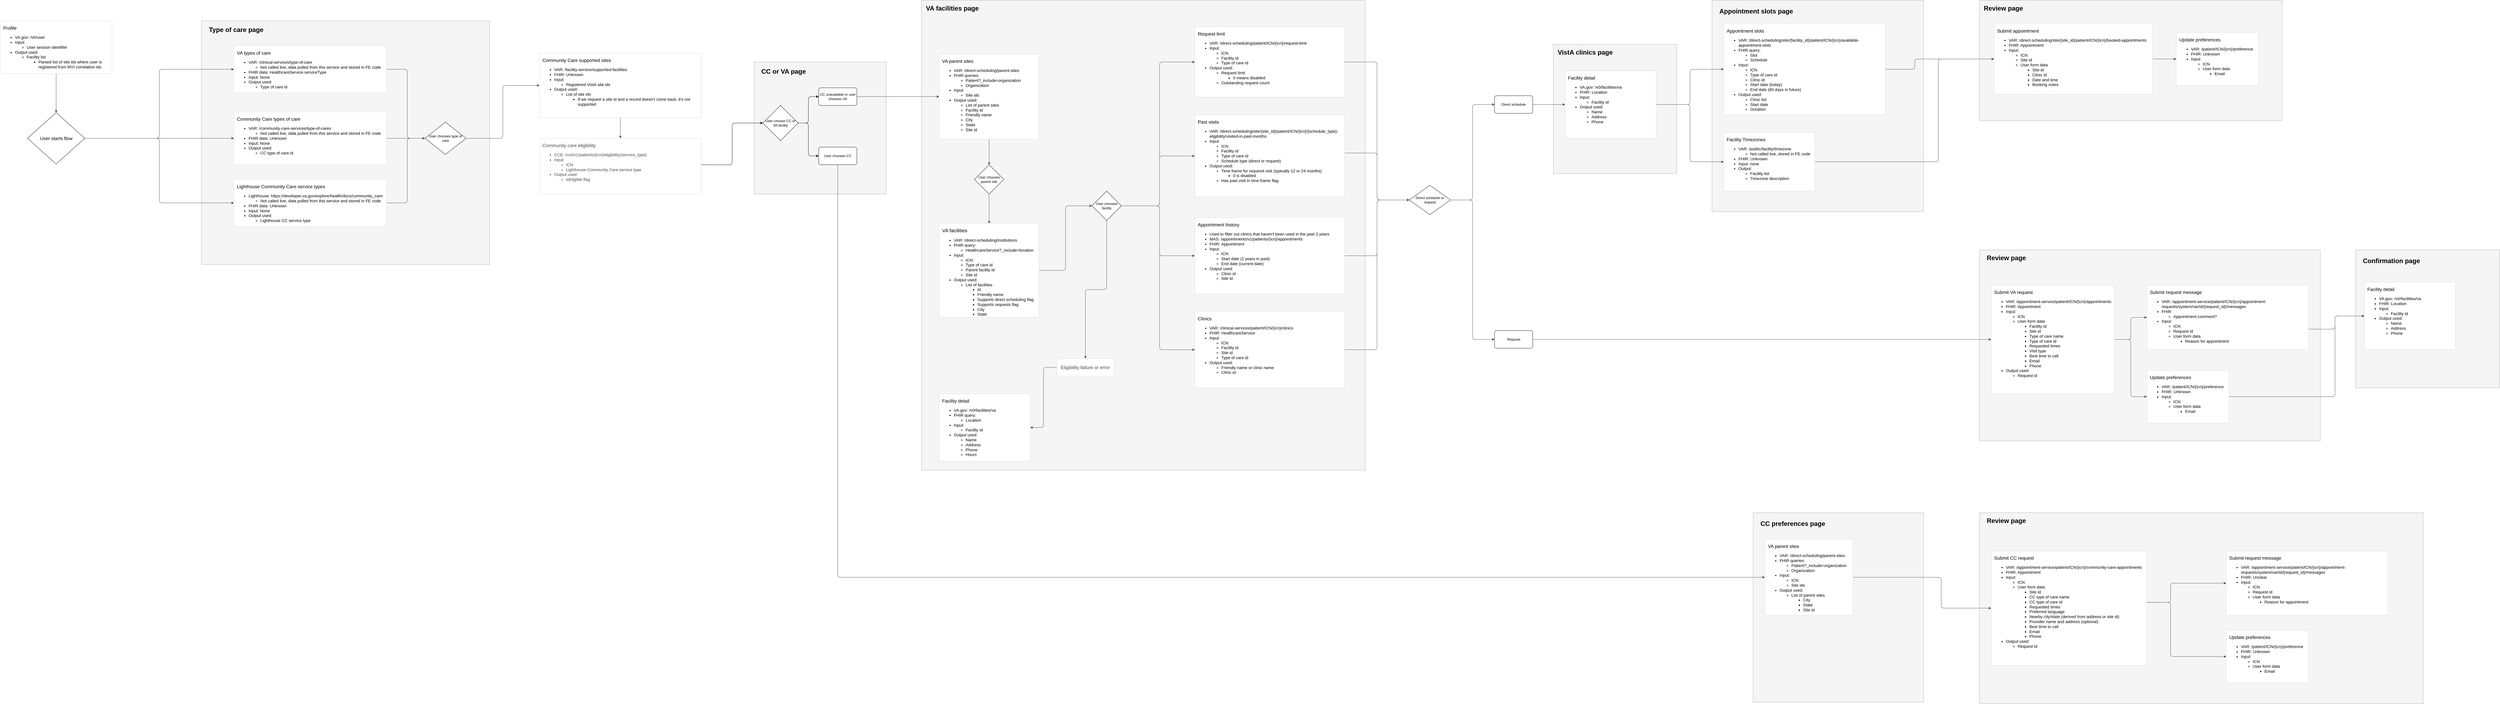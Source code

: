 <mxfile version="13.0.1"><diagram id="S9sm3Yu4JpXmE6R5E0FH" name="Page-1"><mxGraphModel dx="12100" dy="6471" grid="1" gridSize="10" guides="1" tooltips="1" connect="1" arrows="1" fold="1" page="1" pageScale="1" pageWidth="850" pageHeight="1100" math="0" shadow="0"><root><mxCell id="0"/><mxCell id="1" parent="0"/><mxCell id="VTqWEOMXGaDKWigK8g6B-140" value="&lt;div&gt;Community care eligibility&lt;/div&gt;&lt;ul style=&quot;font-size: 14px&quot;&gt;&lt;li&gt;&lt;span&gt;CCE:&amp;nbsp;/cce/v1/patients/{icn}/eligibility/{service_type}&lt;/span&gt;&lt;/li&gt;&lt;li&gt;&lt;span&gt;Input:&lt;/span&gt;&lt;/li&gt;&lt;ul&gt;&lt;li&gt;&lt;span&gt;ICN&lt;/span&gt;&lt;/li&gt;&lt;li&gt;&lt;span&gt;Lighthouse Community Care service type&lt;/span&gt;&lt;/li&gt;&lt;/ul&gt;&lt;li&gt;&lt;span&gt;Output used&lt;/span&gt;&lt;/li&gt;&lt;ul&gt;&lt;li&gt;&lt;span&gt;isEligible flag&lt;/span&gt;&lt;/li&gt;&lt;/ul&gt;&lt;/ul&gt;" style="rounded=0;whiteSpace=wrap;html=1;strokeColor=#DADADA;strokeWidth=1;fillColor=#ffffff;fontSize=16;fontColor=#474747;verticalAlign=top;align=left;spacing=10;fontFamily=Helvetica;" vertex="1" parent="1"><mxGeometry x="2190" y="520" width="550" height="190" as="geometry"/></mxCell><mxCell id="VTqWEOMXGaDKWigK8g6B-100" value="" style="rounded=0;whiteSpace=wrap;html=1;strokeColor=#ADADAD;fillColor=#f5f5f5;fontColor=#333333;" vertex="1" parent="1"><mxGeometry x="7090" y="1795" width="1510" height="650" as="geometry"/></mxCell><mxCell id="VTqWEOMXGaDKWigK8g6B-108" value="" style="rounded=0;whiteSpace=wrap;html=1;strokeColor=#ADADAD;fillColor=#f5f5f5;fontColor=#333333;" vertex="1" parent="1"><mxGeometry x="6320" y="1795" width="580" height="645" as="geometry"/></mxCell><mxCell id="VTqWEOMXGaDKWigK8g6B-92" value="" style="rounded=0;whiteSpace=wrap;html=1;strokeColor=#ADADAD;fillColor=#f5f5f5;fontColor=#333333;" vertex="1" parent="1"><mxGeometry x="8370" y="900" width="490" height="470" as="geometry"/></mxCell><mxCell id="VTqWEOMXGaDKWigK8g6B-87" value="" style="rounded=0;whiteSpace=wrap;html=1;strokeColor=#ADADAD;fillColor=#f5f5f5;fontColor=#333333;" vertex="1" parent="1"><mxGeometry x="7090" y="900" width="1160" height="650" as="geometry"/></mxCell><mxCell id="VTqWEOMXGaDKWigK8g6B-79" value="" style="rounded=0;whiteSpace=wrap;html=1;strokeColor=#ADADAD;fillColor=#f5f5f5;fontColor=#333333;" vertex="1" parent="1"><mxGeometry x="7090" y="50" width="1030" height="410" as="geometry"/></mxCell><mxCell id="VTqWEOMXGaDKWigK8g6B-75" value="" style="rounded=0;whiteSpace=wrap;html=1;strokeColor=#ADADAD;fillColor=#f5f5f5;fontColor=#333333;" vertex="1" parent="1"><mxGeometry x="6180" y="50" width="720" height="720" as="geometry"/></mxCell><mxCell id="VTqWEOMXGaDKWigK8g6B-72" value="" style="rounded=0;whiteSpace=wrap;html=1;strokeColor=#ADADAD;fillColor=#f5f5f5;fontColor=#333333;" vertex="1" parent="1"><mxGeometry x="5640" y="200" width="420" height="440" as="geometry"/></mxCell><mxCell id="VTqWEOMXGaDKWigK8g6B-51" value="" style="rounded=0;whiteSpace=wrap;html=1;strokeColor=#ADADAD;fillColor=#f5f5f5;fontColor=#333333;" vertex="1" parent="1"><mxGeometry x="3490" y="50" width="1510" height="1600" as="geometry"/></mxCell><mxCell id="VTqWEOMXGaDKWigK8g6B-40" value="" style="whiteSpace=wrap;html=1;aspect=fixed;strokeColor=#ADADAD;fillColor=#f5f5f5;fontColor=#333333;" vertex="1" parent="1"><mxGeometry x="2920" y="260" width="450" height="450" as="geometry"/></mxCell><mxCell id="VTqWEOMXGaDKWigK8g6B-31" value="" style="rounded=0;whiteSpace=wrap;html=1;strokeColor=#ADADAD;fillColor=#f5f5f5;fontColor=#333333;" vertex="1" parent="1"><mxGeometry x="1040" y="120" width="980" height="830" as="geometry"/></mxCell><mxCell id="VTqWEOMXGaDKWigK8g6B-123" style="edgeStyle=orthogonalEdgeStyle;rounded=1;orthogonalLoop=1;jettySize=auto;html=1;entryX=0.5;entryY=0;entryDx=0;entryDy=0;entryPerimeter=0;strokeColor=#474747;fontColor=#474747;" edge="1" parent="1" source="VTqWEOMXGaDKWigK8g6B-2" target="VTqWEOMXGaDKWigK8g6B-26"><mxGeometry relative="1" as="geometry"/></mxCell><mxCell id="VTqWEOMXGaDKWigK8g6B-2" value="&lt;p class=&quot;ql-align-center&quot; style=&quot;box-sizing: border-box ; margin: 0px ; line-height: 1.2 ; padding: 0px ; cursor: text ; font-weight: 400 ; font-style: normal ; letter-spacing: normal ; text-indent: 0px ; text-transform: none ; word-spacing: 0px&quot;&gt;&lt;span style=&quot;box-sizing: border-box ; line-height: inherit ; margin: 0px ; padding: 0px&quot;&gt;&lt;font style=&quot;font-size: 16px&quot;&gt;Profile&lt;/font&gt;&lt;/span&gt;&lt;/p&gt;&lt;ul style=&quot;font-size: 14px&quot;&gt;&lt;li&gt;&lt;span&gt;VA.gov:&amp;nbsp;/v0/user&lt;/span&gt;&lt;/li&gt;&lt;li&gt;&lt;span&gt;Input:&lt;/span&gt;&lt;/li&gt;&lt;ul&gt;&lt;li&gt;&lt;span&gt;User session identifier&lt;/span&gt;&lt;/li&gt;&lt;/ul&gt;&lt;li&gt;&lt;span&gt;Output used&lt;/span&gt;&lt;/li&gt;&lt;ul&gt;&lt;li&gt;&lt;span&gt;Facility list&lt;/span&gt;&lt;/li&gt;&lt;ul&gt;&lt;li&gt;&lt;span&gt;Parsed list of site ids where user is registered from MVI correlation ids&lt;/span&gt;&lt;/li&gt;&lt;/ul&gt;&lt;/ul&gt;&lt;/ul&gt;" style="text;whiteSpace=wrap;html=1;fillColor=#ffffff;strokeColor=#DADADA;spacing=10;align=left;fontFamily=Helvetica;" vertex="1" parent="1"><mxGeometry x="355" y="120" width="380" height="180" as="geometry"/></mxCell><mxCell id="VTqWEOMXGaDKWigK8g6B-135" style="edgeStyle=orthogonalEdgeStyle;rounded=1;orthogonalLoop=1;jettySize=auto;html=1;entryX=0;entryY=0.5;entryDx=0;entryDy=0;entryPerimeter=0;strokeColor=#474747;fontSize=16;fontColor=#474747;" edge="1" parent="1" source="VTqWEOMXGaDKWigK8g6B-3" target="VTqWEOMXGaDKWigK8g6B-34"><mxGeometry relative="1" as="geometry"><Array as="points"><mxPoint x="1740" y="285"/><mxPoint x="1740" y="520"/></Array></mxGeometry></mxCell><mxCell id="VTqWEOMXGaDKWigK8g6B-3" value="&lt;p class=&quot;ql-align-center&quot; style=&quot;box-sizing: border-box ; margin: 0px ; line-height: 1.2 ; padding: 0px ; cursor: text ; font-weight: 400 ; font-style: normal ; letter-spacing: normal ; text-indent: 0px ; text-transform: none ; word-spacing: 0px&quot;&gt;&lt;span style=&quot;font-size: 16px&quot;&gt;VA types of care&lt;/span&gt;&lt;/p&gt;&lt;ul style=&quot;font-size: 14px&quot;&gt;&lt;li&gt;&lt;span&gt;VAR:&amp;nbsp;/clinical-services/type-of-care&lt;/span&gt;&lt;/li&gt;&lt;ul&gt;&lt;li&gt;&lt;span&gt;Not called live, data pulled from this service and stored in FE code&lt;/span&gt;&lt;/li&gt;&lt;/ul&gt;&lt;li&gt;&lt;span&gt;FHIR data: HealthcareService.serviceType&lt;/span&gt;&lt;/li&gt;&lt;li&gt;&lt;span&gt;Input: None&lt;/span&gt;&lt;/li&gt;&lt;li&gt;&lt;span&gt;Output used:&lt;/span&gt;&lt;/li&gt;&lt;ul&gt;&lt;li&gt;&lt;span&gt;Type of care id&lt;/span&gt;&lt;/li&gt;&lt;/ul&gt;&lt;/ul&gt;" style="text;whiteSpace=wrap;html=1;fillColor=#ffffff;spacing=10;strokeColor=#DADADA;align=left;fontFamily=Helvetica;" vertex="1" parent="1"><mxGeometry x="1150" y="205" width="520" height="160" as="geometry"/></mxCell><mxCell id="VTqWEOMXGaDKWigK8g6B-137" style="edgeStyle=orthogonalEdgeStyle;rounded=1;orthogonalLoop=1;jettySize=auto;html=1;entryX=0;entryY=0.5;entryDx=0;entryDy=0;entryPerimeter=0;strokeColor=#474747;fontSize=16;fontColor=#474747;" edge="1" parent="1" source="VTqWEOMXGaDKWigK8g6B-4" target="VTqWEOMXGaDKWigK8g6B-34"><mxGeometry relative="1" as="geometry"/></mxCell><mxCell id="VTqWEOMXGaDKWigK8g6B-4" value="&lt;p class=&quot;ql-align-center&quot; style=&quot;box-sizing: border-box ; margin: 0px ; font-size: 14px ; line-height: 1.2 ; padding: 0px ; cursor: text ; font-weight: 400&quot;&gt;&lt;span style=&quot;box-sizing: border-box ; font-size: 16px ; line-height: inherit ; margin: 0px ; padding: 0px&quot;&gt;Community Care types of care&lt;/span&gt;&lt;/p&gt;&lt;ul style=&quot;font-size: 14px&quot;&gt;&lt;li&gt;&lt;span&gt;VAR:&amp;nbsp;/community-care-services/type-of-cares&lt;/span&gt;&lt;/li&gt;&lt;ul&gt;&lt;li&gt;&lt;span&gt;Not called live, data pulled from this service and stored in FE code&lt;/span&gt;&lt;/li&gt;&lt;/ul&gt;&lt;li&gt;&lt;span&gt;FHIR data: Unknown&lt;/span&gt;&lt;/li&gt;&lt;li&gt;&lt;span&gt;Input: None&lt;/span&gt;&lt;/li&gt;&lt;li&gt;&lt;span&gt;Output used:&lt;/span&gt;&lt;/li&gt;&lt;ul&gt;&lt;li&gt;&lt;span&gt;CC type of care id&lt;/span&gt;&lt;/li&gt;&lt;/ul&gt;&lt;/ul&gt;&lt;p class=&quot;ql-align-center&quot; style=&quot;box-sizing: border-box ; margin: 0px ; font-size: 14px ; line-height: 1.2 ; padding: 0px ; cursor: text ; font-weight: 400&quot;&gt;&lt;br style=&quot;box-sizing: border-box ; font-size: 14px ; font-style: normal ; font-weight: 400 ; letter-spacing: normal ; text-indent: 0px ; text-transform: none ; word-spacing: 0px&quot;&gt;&lt;/p&gt;" style="text;whiteSpace=wrap;html=1;fillColor=#ffffff;spacing=10;strokeColor=#DADADA;align=left;fontFamily=Helvetica;" vertex="1" parent="1"><mxGeometry x="1150" y="430" width="520" height="180" as="geometry"/></mxCell><mxCell id="VTqWEOMXGaDKWigK8g6B-126" style="edgeStyle=orthogonalEdgeStyle;rounded=1;orthogonalLoop=1;jettySize=auto;html=1;entryX=0;entryY=0.5;entryDx=0;entryDy=0;entryPerimeter=0;strokeColor=#474747;fontSize=16;fontColor=#474747;" edge="1" parent="1" source="VTqWEOMXGaDKWigK8g6B-5" target="VTqWEOMXGaDKWigK8g6B-34"><mxGeometry relative="1" as="geometry"><Array as="points"><mxPoint x="1740" y="740"/><mxPoint x="1740" y="520"/></Array></mxGeometry></mxCell><mxCell id="VTqWEOMXGaDKWigK8g6B-5" value="&lt;p class=&quot;ql-align-center&quot; style=&quot;box-sizing: border-box ; margin: 0px ; font-size: 14px ; line-height: 1.2 ; padding: 0px ; cursor: text ; font-weight: 400 ; font-style: normal ; letter-spacing: normal ; text-indent: 0px ; text-transform: none ; word-spacing: 0px&quot;&gt;&lt;span style=&quot;box-sizing: border-box ; font-size: 16px ; line-height: inherit ; margin: 0px ; padding: 0px&quot;&gt;Lighthouse Community Care service types&lt;/span&gt;&lt;/p&gt;&lt;ul style=&quot;font-size: 14px&quot;&gt;&lt;li&gt;&lt;span&gt;Lighthouse:&amp;nbsp;https://developer.va.gov/explore/health/docs/community_care&lt;/span&gt;&lt;/li&gt;&lt;ul&gt;&lt;li&gt;&lt;span&gt;Not called live, data pulled from this service and stored in FE code&lt;/span&gt;&lt;/li&gt;&lt;/ul&gt;&lt;li&gt;&lt;span&gt;FHIR data: Unknown&lt;/span&gt;&lt;/li&gt;&lt;li&gt;&lt;span&gt;Input: None&lt;/span&gt;&lt;/li&gt;&lt;li&gt;&lt;span&gt;Output used:&lt;/span&gt;&lt;/li&gt;&lt;ul&gt;&lt;li&gt;&lt;span&gt;Lighthouse CC service type&lt;/span&gt;&lt;/li&gt;&lt;/ul&gt;&lt;/ul&gt;" style="text;whiteSpace=wrap;html=1;fillColor=#ffffff;spacing=10;strokeColor=#DADADA;align=left;fontFamily=Helvetica;" vertex="1" parent="1"><mxGeometry x="1150" y="660" width="520" height="160" as="geometry"/></mxCell><mxCell id="VTqWEOMXGaDKWigK8g6B-129" style="edgeStyle=orthogonalEdgeStyle;rounded=1;orthogonalLoop=1;jettySize=auto;html=1;entryX=0.5;entryY=0;entryDx=0;entryDy=0;strokeColor=#474747;fontSize=16;fontColor=#474747;" edge="1" parent="1" source="VTqWEOMXGaDKWigK8g6B-6"><mxGeometry relative="1" as="geometry"><mxPoint x="2465" y="520" as="targetPoint"/></mxGeometry></mxCell><mxCell id="VTqWEOMXGaDKWigK8g6B-6" value="&lt;p class=&quot;ql-align-center&quot; style=&quot;box-sizing: border-box ; margin: 0px ; font-size: 14px ; line-height: 1.2 ; padding: 0px ; cursor: text ; font-weight: 400&quot;&gt;&lt;span style=&quot;box-sizing: border-box ; font-size: 16px ; line-height: inherit ; margin: 0px ; padding: 0px&quot;&gt;Community Care supported sites&lt;/span&gt;&lt;/p&gt;&lt;ul style=&quot;font-size: 14px&quot;&gt;&lt;li&gt;&lt;span&gt;VAR:&amp;nbsp;/facility-service/supported-facilities&lt;/span&gt;&lt;/li&gt;&lt;li&gt;&lt;span&gt;FHIR: Unknown&lt;/span&gt;&lt;/li&gt;&lt;li&gt;&lt;span&gt;Input:&lt;/span&gt;&lt;/li&gt;&lt;ul&gt;&lt;li&gt;&lt;span&gt;Registered VistA site ids&lt;/span&gt;&lt;/li&gt;&lt;/ul&gt;&lt;li&gt;&lt;span&gt;Output used:&lt;/span&gt;&lt;/li&gt;&lt;ul&gt;&lt;li&gt;&lt;span&gt;List of site ids&lt;/span&gt;&lt;/li&gt;&lt;ul&gt;&lt;li&gt;&lt;span&gt;If we request a site id and a record doesn't come back, it's not supported&lt;/span&gt;&lt;/li&gt;&lt;/ul&gt;&lt;/ul&gt;&lt;/ul&gt;&lt;p class=&quot;ql-align-center&quot; style=&quot;box-sizing: border-box ; margin: 0px ; font-size: 14px ; line-height: 1.2 ; padding: 0px ; cursor: text ; font-weight: 400&quot;&gt;&lt;br style=&quot;box-sizing: border-box ; font-style: normal ; font-weight: 400 ; letter-spacing: normal ; text-indent: 0px ; text-transform: none ; word-spacing: 0px&quot;&gt;&lt;/p&gt;" style="text;whiteSpace=wrap;html=1;fillColor=#ffffff;strokeColor=#DADADA;spacing=10;align=left;fontFamily=Helvetica;" vertex="1" parent="1"><mxGeometry x="2190" y="230" width="550" height="220" as="geometry"/></mxCell><mxCell id="VTqWEOMXGaDKWigK8g6B-46" style="edgeStyle=orthogonalEdgeStyle;rounded=1;orthogonalLoop=1;jettySize=auto;html=1;entryX=0;entryY=0.5;entryDx=0;entryDy=0;entryPerimeter=0;fontColor=#474747;" edge="1" parent="1" target="VTqWEOMXGaDKWigK8g6B-42"><mxGeometry relative="1" as="geometry"><mxPoint x="2850" y="780" as="targetPoint"/><mxPoint x="2740" y="610" as="sourcePoint"/></mxGeometry></mxCell><mxCell id="VTqWEOMXGaDKWigK8g6B-112" style="edgeStyle=orthogonalEdgeStyle;rounded=1;orthogonalLoop=1;jettySize=auto;html=1;entryX=0.5;entryY=0;entryDx=0;entryDy=0;entryPerimeter=0;strokeColor=#474747;" edge="1" parent="1" source="VTqWEOMXGaDKWigK8g6B-8" target="VTqWEOMXGaDKWigK8g6B-53"><mxGeometry relative="1" as="geometry"/></mxCell><mxCell id="VTqWEOMXGaDKWigK8g6B-8" value="&lt;p class=&quot;ql-align-center&quot; style=&quot;box-sizing: border-box ; margin: 0px ; line-height: 1.2 ; padding: 0px ; cursor: text&quot;&gt;&lt;span style=&quot;box-sizing: border-box ; line-height: inherit ; margin: 0px ; padding: 0px&quot;&gt;&lt;font style=&quot;font-size: 16px&quot;&gt;VA parent sites&lt;/font&gt;&lt;/span&gt;&lt;/p&gt;&lt;ul style=&quot;font-size: 14px&quot;&gt;&lt;li&gt;&lt;span&gt;VAR:&amp;nbsp;/direct-scheduling/parent-sites&lt;/span&gt;&lt;/li&gt;&lt;li&gt;&lt;span&gt;FHIR queries:&lt;/span&gt;&lt;/li&gt;&lt;ul&gt;&lt;li&gt;&lt;span&gt;Patient?_include=organization&lt;/span&gt;&lt;/li&gt;&lt;li&gt;&lt;span&gt;Organization&lt;/span&gt;&lt;/li&gt;&lt;/ul&gt;&lt;li&gt;&lt;span&gt;Input:&lt;/span&gt;&lt;/li&gt;&lt;ul&gt;&lt;li&gt;&lt;span&gt;Site ids&lt;/span&gt;&lt;/li&gt;&lt;/ul&gt;&lt;li&gt;&lt;span&gt;Output used:&lt;/span&gt;&lt;/li&gt;&lt;ul&gt;&lt;li&gt;&lt;span&gt;List of parent sites&lt;/span&gt;&lt;/li&gt;&lt;li&gt;&lt;span&gt;Facility id&lt;/span&gt;&lt;/li&gt;&lt;li&gt;&lt;span&gt;Friendly name&lt;/span&gt;&lt;/li&gt;&lt;li&gt;&lt;span&gt;City&lt;/span&gt;&lt;/li&gt;&lt;li&gt;&lt;span&gt;State&lt;/span&gt;&lt;/li&gt;&lt;li&gt;&lt;span&gt;Site id&lt;/span&gt;&lt;/li&gt;&lt;/ul&gt;&lt;/ul&gt;&lt;p class=&quot;ql-align-center&quot; style=&quot;box-sizing: border-box ; margin: 0px ; font-size: 14px ; line-height: 1.2 ; padding: 0px ; cursor: text ; font-weight: 400&quot;&gt;&lt;br style=&quot;box-sizing: border-box ; font-style: normal ; font-weight: 400 ; letter-spacing: normal ; text-indent: 0px ; text-transform: none ; word-spacing: 0px&quot;&gt;&lt;/p&gt;" style="text;whiteSpace=wrap;html=1;fillColor=#ffffff;strokeColor=#DADADA;spacing=10;align=left;fontFamily=Helvetica;" vertex="1" parent="1"><mxGeometry x="3550" y="233" width="340" height="290" as="geometry"/></mxCell><mxCell id="VTqWEOMXGaDKWigK8g6B-114" style="edgeStyle=orthogonalEdgeStyle;rounded=1;orthogonalLoop=1;jettySize=auto;html=1;entryX=0;entryY=0.5;entryDx=0;entryDy=0;entryPerimeter=0;strokeColor=#474747;" edge="1" parent="1" source="VTqWEOMXGaDKWigK8g6B-9" target="VTqWEOMXGaDKWigK8g6B-54"><mxGeometry relative="1" as="geometry"/></mxCell><mxCell id="VTqWEOMXGaDKWigK8g6B-9" value="&lt;p class=&quot;ql-align-center&quot; style=&quot;box-sizing: border-box ; margin: 0px ; line-height: 1.2 ; padding: 0px ; cursor: text ; font-weight: 400&quot;&gt;&lt;span style=&quot;box-sizing: border-box ; line-height: inherit ; margin: 0px ; padding: 0px&quot;&gt;&lt;font style=&quot;font-size: 17px&quot;&gt;VA facilities&lt;/font&gt;&lt;/span&gt;&lt;/p&gt;&lt;ul style=&quot;font-size: 14px&quot;&gt;&lt;li&gt;&lt;span&gt;VAR:&amp;nbsp;/direct-scheduling/institutions&lt;/span&gt;&lt;/li&gt;&lt;li&gt;&lt;span&gt;FHIR query:&lt;/span&gt;&lt;/li&gt;&lt;ul&gt;&lt;li&gt;&lt;span&gt;HealthcareService?_include=location&lt;/span&gt;&lt;/li&gt;&lt;/ul&gt;&lt;li&gt;&lt;span&gt;Input:&lt;/span&gt;&lt;/li&gt;&lt;ul&gt;&lt;li&gt;&lt;span&gt;ICN&lt;/span&gt;&lt;/li&gt;&lt;li&gt;&lt;span&gt;Type of care id&lt;/span&gt;&lt;/li&gt;&lt;li&gt;&lt;span&gt;Parent facility id&lt;/span&gt;&lt;/li&gt;&lt;li&gt;&lt;span&gt;Site id&lt;/span&gt;&lt;/li&gt;&lt;/ul&gt;&lt;li&gt;&lt;span&gt;Output used:&lt;/span&gt;&lt;/li&gt;&lt;ul&gt;&lt;li&gt;&lt;span&gt;List of facilities&lt;/span&gt;&lt;/li&gt;&lt;ul&gt;&lt;li&gt;&lt;span&gt;Id&lt;/span&gt;&lt;/li&gt;&lt;li&gt;&lt;span&gt;Friendly name&lt;/span&gt;&lt;/li&gt;&lt;li&gt;&lt;span&gt;Supports direct scheduling flag&lt;/span&gt;&lt;/li&gt;&lt;li&gt;&lt;span&gt;Supports requests flag&lt;/span&gt;&lt;/li&gt;&lt;li&gt;&lt;span&gt;City&lt;/span&gt;&lt;/li&gt;&lt;li&gt;&lt;span&gt;State&lt;/span&gt;&lt;/li&gt;&lt;/ul&gt;&lt;/ul&gt;&lt;/ul&gt;&lt;p class=&quot;ql-align-center&quot; style=&quot;box-sizing: border-box ; margin: 0px ; font-size: 14px ; line-height: 1.2 ; padding: 0px ; cursor: text ; font-weight: 400&quot;&gt;&lt;br style=&quot;box-sizing: border-box ; font-size: 14px ; font-style: normal ; font-weight: 400 ; letter-spacing: normal ; text-indent: 0px ; text-transform: none ; word-spacing: 0px&quot;&gt;&lt;/p&gt;" style="text;whiteSpace=wrap;html=1;fillColor=#ffffff;spacing=10;strokeColor=#DADADA;align=left;fontFamily=Helvetica;" vertex="1" parent="1"><mxGeometry x="3550" y="810" width="340" height="320" as="geometry"/></mxCell><mxCell id="VTqWEOMXGaDKWigK8g6B-66" style="edgeStyle=orthogonalEdgeStyle;rounded=1;orthogonalLoop=1;jettySize=auto;html=1;entryX=0;entryY=0.5;entryDx=0;entryDy=0;entryPerimeter=0;strokeColor=#474747;" edge="1" parent="1" source="VTqWEOMXGaDKWigK8g6B-10" target="VTqWEOMXGaDKWigK8g6B-62"><mxGeometry relative="1" as="geometry"/></mxCell><mxCell id="VTqWEOMXGaDKWigK8g6B-10" value="&lt;p class=&quot;ql-align-center&quot; style=&quot;box-sizing: border-box ; margin: 0px ; font-size: 14px ; line-height: 1.2 ; padding: 0px ; cursor: text ; font-weight: 400 ; font-style: normal ; letter-spacing: normal ; text-indent: 0px ; text-transform: none ; word-spacing: 0px&quot;&gt;&lt;span style=&quot;box-sizing: border-box ; font-size: 16px ; line-height: inherit ; margin: 0px ; padding: 0px&quot;&gt;Request limit&lt;/span&gt;&lt;/p&gt;&lt;ul&gt;&lt;li&gt;VAR:&amp;nbsp;/direct-scheduling/patient/ICN/{icn}/request-limit&lt;/li&gt;&lt;li&gt;&lt;span&gt;Input:&lt;/span&gt;&lt;/li&gt;&lt;ul&gt;&lt;li&gt;&lt;span&gt;ICN&lt;/span&gt;&lt;/li&gt;&lt;li&gt;&lt;span&gt;Facility id&lt;/span&gt;&lt;/li&gt;&lt;li&gt;&lt;span&gt;Type of care id&lt;/span&gt;&lt;/li&gt;&lt;/ul&gt;&lt;li&gt;&lt;span&gt;Output used:&lt;/span&gt;&lt;/li&gt;&lt;ul&gt;&lt;li&gt;&lt;span&gt;Request limit&lt;/span&gt;&lt;/li&gt;&lt;ul&gt;&lt;li&gt;&lt;span&gt;0 means disabled&lt;/span&gt;&lt;/li&gt;&lt;/ul&gt;&lt;li&gt;Outstanding request count&lt;/li&gt;&lt;/ul&gt;&lt;/ul&gt;" style="text;whiteSpace=wrap;html=1;fillColor=#ffffff;spacing=10;strokeColor=#DADADA;align=left;fontFamily=Helvetica;fontSize=14;" vertex="1" parent="1"><mxGeometry x="4420" y="140" width="510" height="240" as="geometry"/></mxCell><mxCell id="VTqWEOMXGaDKWigK8g6B-67" style="edgeStyle=orthogonalEdgeStyle;rounded=1;orthogonalLoop=1;jettySize=auto;html=1;entryX=0;entryY=0.5;entryDx=0;entryDy=0;entryPerimeter=0;strokeColor=#474747;" edge="1" parent="1" source="VTqWEOMXGaDKWigK8g6B-11" target="VTqWEOMXGaDKWigK8g6B-62"><mxGeometry relative="1" as="geometry"><Array as="points"><mxPoint x="5040" y="570"/><mxPoint x="5040" y="730"/></Array></mxGeometry></mxCell><mxCell id="VTqWEOMXGaDKWigK8g6B-11" value="&lt;p class=&quot;ql-align-center&quot; style=&quot;box-sizing: border-box ; margin: 0px ; font-size: 14px ; line-height: 1.2 ; padding: 0px ; cursor: text ; font-weight: 400&quot;&gt;&lt;span style=&quot;box-sizing: border-box ; font-size: 16px ; line-height: inherit ; margin: 0px ; padding: 0px&quot;&gt;Past visits&lt;/span&gt;&lt;/p&gt;&lt;ul style=&quot;font-size: 14px&quot;&gt;&lt;li&gt;&lt;span&gt;VAR:&amp;nbsp;/direct-scheduling/site/{site_id}/patient/ICN/{icn}/{schedule_type}-eligibility/visited-in-past-months&lt;/span&gt;&lt;/li&gt;&lt;li&gt;&lt;span&gt;&lt;span&gt;Input:&lt;/span&gt;&lt;/span&gt;&lt;/li&gt;&lt;ul&gt;&lt;li&gt;&lt;span&gt;&lt;span&gt;ICN&lt;/span&gt;&lt;/span&gt;&lt;/li&gt;&lt;li&gt;&lt;span&gt;&lt;span&gt;Facility id&lt;/span&gt;&lt;/span&gt;&lt;/li&gt;&lt;li&gt;&lt;span&gt;&lt;span&gt;Type of care id&lt;/span&gt;&lt;/span&gt;&lt;/li&gt;&lt;li&gt;&lt;span&gt;&lt;span&gt;Schedule type (direct or request)&lt;/span&gt;&lt;/span&gt;&lt;/li&gt;&lt;/ul&gt;&lt;li&gt;&lt;span&gt;&lt;span&gt;Output used:&lt;/span&gt;&lt;/span&gt;&lt;/li&gt;&lt;ul&gt;&lt;li&gt;&lt;span&gt;&lt;span&gt;Time frame for required visit (typically 12 or 24 months)&lt;/span&gt;&lt;/span&gt;&lt;/li&gt;&lt;ul&gt;&lt;li&gt;&lt;span&gt;&lt;span&gt;0 is disabled&lt;/span&gt;&lt;/span&gt;&lt;/li&gt;&lt;/ul&gt;&lt;li&gt;Has past visit in time frame flag&lt;/li&gt;&lt;/ul&gt;&lt;/ul&gt;&lt;p class=&quot;ql-align-center&quot; style=&quot;box-sizing: border-box ; margin: 0px ; font-size: 14px ; line-height: 1.2 ; padding: 0px ; cursor: text ; font-weight: 400&quot;&gt;&lt;br style=&quot;box-sizing: border-box ; font-style: normal ; font-weight: 400 ; letter-spacing: normal ; text-indent: 0px ; text-transform: none ; word-spacing: 0px&quot;&gt;&lt;/p&gt;" style="text;whiteSpace=wrap;html=1;fillColor=#ffffff;spacing=10;strokeColor=#DADADA;align=left;fontFamily=Helvetica;" vertex="1" parent="1"><mxGeometry x="4420" y="440" width="510" height="280" as="geometry"/></mxCell><mxCell id="VTqWEOMXGaDKWigK8g6B-68" style="edgeStyle=orthogonalEdgeStyle;rounded=1;orthogonalLoop=1;jettySize=auto;html=1;entryX=0;entryY=0.5;entryDx=0;entryDy=0;entryPerimeter=0;strokeColor=#474747;" edge="1" parent="1" source="VTqWEOMXGaDKWigK8g6B-12" target="VTqWEOMXGaDKWigK8g6B-62"><mxGeometry relative="1" as="geometry"/></mxCell><mxCell id="VTqWEOMXGaDKWigK8g6B-12" value="&lt;p class=&quot;ql-align-center&quot; style=&quot;box-sizing: border-box ; margin: 0px ; line-height: 1.2 ; padding: 0px ; cursor: text ; font-weight: 400&quot;&gt;&lt;span style=&quot;box-sizing: border-box ; line-height: inherit ; margin: 0px ; padding: 0px&quot;&gt;&lt;font style=&quot;font-size: 16px&quot;&gt;Appointment history&lt;/font&gt;&lt;/span&gt;&lt;/p&gt;&lt;ul style=&quot;font-size: 14px&quot;&gt;&lt;li&gt;&lt;span&gt;Used to filter out clinics that haven't been used in the past 2 years&lt;/span&gt;&lt;/li&gt;&lt;li&gt;&lt;span&gt;MAS:&amp;nbsp;/appointments/v1/patients/{icn}/appointments&lt;/span&gt;&lt;/li&gt;&lt;li&gt;&lt;span&gt;FHIR: Appointment&lt;/span&gt;&lt;/li&gt;&lt;li&gt;&lt;span&gt;Input:&lt;/span&gt;&lt;/li&gt;&lt;ul&gt;&lt;li&gt;&lt;span&gt;ICN&lt;/span&gt;&lt;/li&gt;&lt;li&gt;&lt;span&gt;Start date (2 years in past)&lt;/span&gt;&lt;/li&gt;&lt;li&gt;&lt;span&gt;End date (current date)&lt;/span&gt;&lt;/li&gt;&lt;/ul&gt;&lt;li&gt;&lt;span&gt;Output used:&lt;/span&gt;&lt;/li&gt;&lt;ul&gt;&lt;li&gt;&lt;span&gt;Clinic id&lt;/span&gt;&lt;/li&gt;&lt;li&gt;&lt;span&gt;Site id&lt;/span&gt;&lt;/li&gt;&lt;/ul&gt;&lt;/ul&gt;&lt;p class=&quot;ql-align-center&quot; style=&quot;box-sizing: border-box ; margin: 0px ; font-size: 14px ; line-height: 1.2 ; padding: 0px ; cursor: text ; font-weight: 400&quot;&gt;&lt;br style=&quot;box-sizing: border-box ; font-size: 14px ; font-style: normal ; font-weight: 400 ; letter-spacing: normal ; text-indent: 0px ; text-transform: none ; word-spacing: 0px&quot;&gt;&lt;/p&gt;" style="text;whiteSpace=wrap;html=1;fillColor=#ffffff;spacing=10;strokeColor=#DADADA;align=left;fontFamily=Helvetica;" vertex="1" parent="1"><mxGeometry x="4420" y="790" width="510" height="260" as="geometry"/></mxCell><mxCell id="VTqWEOMXGaDKWigK8g6B-69" style="edgeStyle=orthogonalEdgeStyle;rounded=1;orthogonalLoop=1;jettySize=auto;html=1;entryX=0;entryY=0.5;entryDx=0;entryDy=0;entryPerimeter=0;strokeColor=#474747;" edge="1" parent="1" source="VTqWEOMXGaDKWigK8g6B-13" target="VTqWEOMXGaDKWigK8g6B-62"><mxGeometry relative="1" as="geometry"/></mxCell><mxCell id="VTqWEOMXGaDKWigK8g6B-13" value="&lt;p class=&quot;ql-align-center&quot; style=&quot;box-sizing: border-box ; margin: 0px ; line-height: 1.2 ; padding: 0px ; cursor: text&quot;&gt;&lt;span style=&quot;box-sizing: border-box ; line-height: inherit ; margin: 0px ; padding: 0px ; font-size: 16px&quot;&gt;Clinics&lt;/span&gt;&lt;/p&gt;&lt;ul style=&quot;font-size: 14px&quot;&gt;&lt;li&gt;&lt;span&gt;VAR:&amp;nbsp;/clinical-services/patient/ICN/{icn}/clinics&lt;/span&gt;&lt;/li&gt;&lt;li&gt;&lt;span&gt;FHIR: HealthcareService&lt;/span&gt;&lt;/li&gt;&lt;li&gt;&lt;span&gt;Input:&lt;/span&gt;&lt;/li&gt;&lt;ul&gt;&lt;li&gt;&lt;span&gt;ICN&lt;/span&gt;&lt;/li&gt;&lt;li&gt;&lt;span&gt;Facility id&lt;/span&gt;&lt;/li&gt;&lt;li&gt;&lt;span&gt;Site id&lt;/span&gt;&lt;/li&gt;&lt;li&gt;&lt;span&gt;Type of care id&lt;/span&gt;&lt;/li&gt;&lt;/ul&gt;&lt;li&gt;&lt;span&gt;Output used:&lt;/span&gt;&lt;/li&gt;&lt;ul&gt;&lt;li&gt;&lt;span&gt;Friendly name or clinic name&lt;/span&gt;&lt;/li&gt;&lt;li&gt;&lt;span&gt;Clinic id&lt;/span&gt;&lt;/li&gt;&lt;/ul&gt;&lt;/ul&gt;&lt;p class=&quot;ql-align-center&quot; style=&quot;box-sizing: border-box ; margin: 0px ; font-size: 14px ; line-height: 1.2 ; padding: 0px ; cursor: text ; font-weight: 400&quot;&gt;&lt;br style=&quot;box-sizing: border-box ; font-size: 14px ; font-style: normal ; font-weight: 400 ; letter-spacing: normal ; text-indent: 0px ; text-transform: none ; word-spacing: 0px&quot;&gt;&lt;/p&gt;" style="text;whiteSpace=wrap;html=1;fillColor=#ffffff;spacing=10;strokeColor=#DADADA;align=left;fontFamily=Helvetica;" vertex="1" parent="1"><mxGeometry x="4420" y="1110" width="510" height="260" as="geometry"/></mxCell><mxCell id="VTqWEOMXGaDKWigK8g6B-77" style="edgeStyle=orthogonalEdgeStyle;rounded=1;orthogonalLoop=1;jettySize=auto;html=1;exitX=1;exitY=0.5;exitDx=0;exitDy=0;entryX=0;entryY=0.5;entryDx=0;entryDy=0;strokeColor=#474747;" edge="1" parent="1" source="VTqWEOMXGaDKWigK8g6B-14" target="VTqWEOMXGaDKWigK8g6B-16"><mxGeometry relative="1" as="geometry"/></mxCell><mxCell id="VTqWEOMXGaDKWigK8g6B-78" style="edgeStyle=orthogonalEdgeStyle;rounded=1;orthogonalLoop=1;jettySize=auto;html=1;entryX=0;entryY=0.5;entryDx=0;entryDy=0;strokeColor=#474747;" edge="1" parent="1" source="VTqWEOMXGaDKWigK8g6B-14" target="VTqWEOMXGaDKWigK8g6B-17"><mxGeometry relative="1" as="geometry"/></mxCell><mxCell id="VTqWEOMXGaDKWigK8g6B-14" value="&lt;p class=&quot;ql-align-center&quot; style=&quot;box-sizing: border-box ; margin: 0px ; font-size: 14px ; line-height: 1.2 ; padding: 0px ; cursor: text ; font-weight: 400&quot;&gt;&lt;span style=&quot;box-sizing: border-box ; font-size: 16px ; line-height: inherit ; margin: 0px ; padding: 0px&quot;&gt;Facility detail&lt;/span&gt;&lt;/p&gt;&lt;ul style=&quot;font-size: 14px&quot;&gt;&lt;li&gt;&lt;span&gt;VA.gov:&amp;nbsp;/v0/facilities/va&lt;/span&gt;&lt;/li&gt;&lt;li&gt;&lt;span&gt;FHIR: Location&lt;/span&gt;&lt;/li&gt;&lt;li&gt;&lt;span&gt;Input:&lt;/span&gt;&lt;/li&gt;&lt;ul&gt;&lt;li&gt;&lt;span&gt;Facility id&lt;/span&gt;&lt;/li&gt;&lt;/ul&gt;&lt;li&gt;&lt;span&gt;Output used:&lt;/span&gt;&lt;/li&gt;&lt;ul&gt;&lt;li&gt;&lt;span&gt;Name&lt;/span&gt;&lt;/li&gt;&lt;li&gt;&lt;span&gt;Address&lt;/span&gt;&lt;/li&gt;&lt;li&gt;&lt;span&gt;Phone&lt;/span&gt;&lt;/li&gt;&lt;/ul&gt;&lt;/ul&gt;&lt;p class=&quot;ql-align-center&quot; style=&quot;box-sizing: border-box ; margin: 0px ; font-size: 14px ; line-height: 1.2 ; padding: 0px ; cursor: text ; font-weight: 400&quot;&gt;&lt;br style=&quot;box-sizing: border-box ; font-size: 14px ; font-style: normal ; font-weight: 400 ; letter-spacing: normal ; text-indent: 0px ; text-transform: none ; word-spacing: 0px&quot;&gt;&lt;/p&gt;" style="text;whiteSpace=wrap;html=1;fillColor=#ffffff;spacing=10;strokeColor=#DADADA;align=left;fontFamily=Helvetica;" vertex="1" parent="1"><mxGeometry x="5680" y="290" width="310" height="230" as="geometry"/></mxCell><mxCell id="VTqWEOMXGaDKWigK8g6B-90" style="edgeStyle=orthogonalEdgeStyle;rounded=1;orthogonalLoop=1;jettySize=auto;html=1;exitX=1;exitY=0.5;exitDx=0;exitDy=0;entryX=0;entryY=0.5;entryDx=0;entryDy=0;strokeColor=#474747;" edge="1" parent="1" source="VTqWEOMXGaDKWigK8g6B-15" target="VTqWEOMXGaDKWigK8g6B-18"><mxGeometry relative="1" as="geometry"/></mxCell><mxCell id="VTqWEOMXGaDKWigK8g6B-91" style="edgeStyle=orthogonalEdgeStyle;rounded=1;orthogonalLoop=1;jettySize=auto;html=1;entryX=0;entryY=0.5;entryDx=0;entryDy=0;strokeColor=#474747;" edge="1" parent="1" source="VTqWEOMXGaDKWigK8g6B-15" target="VTqWEOMXGaDKWigK8g6B-19"><mxGeometry relative="1" as="geometry"/></mxCell><mxCell id="VTqWEOMXGaDKWigK8g6B-15" value="&lt;p class=&quot;ql-align-center&quot; style=&quot;box-sizing: border-box ; margin: 0px ; font-size: 14px ; line-height: 1.2 ; padding: 0px ; cursor: text ; font-weight: 400&quot;&gt;&lt;span style=&quot;box-sizing: border-box ; font-size: 16px ; line-height: inherit ; margin: 0px ; padding: 0px&quot;&gt;Submit VA request&lt;/span&gt;&lt;/p&gt;&lt;ul style=&quot;font-size: 14px&quot;&gt;&lt;li&gt;&lt;span&gt;VAR:&amp;nbsp;/appointment-service/patient/ICN/{icn}/appointments&lt;/span&gt;&lt;/li&gt;&lt;li&gt;&lt;span&gt;FHIR: Appointment&lt;/span&gt;&lt;/li&gt;&lt;li&gt;&lt;span&gt;Input:&lt;/span&gt;&lt;/li&gt;&lt;ul&gt;&lt;li&gt;&lt;span&gt;ICN&lt;/span&gt;&lt;/li&gt;&lt;li&gt;&lt;span&gt;User form data&lt;/span&gt;&lt;/li&gt;&lt;ul&gt;&lt;li&gt;&lt;span&gt;Facility id&lt;/span&gt;&lt;/li&gt;&lt;li&gt;&lt;span&gt;Site id&lt;/span&gt;&lt;/li&gt;&lt;li&gt;&lt;span&gt;Type of care name&lt;/span&gt;&lt;br&gt;&lt;/li&gt;&lt;li&gt;&lt;span&gt;Type of care id&lt;/span&gt;&lt;/li&gt;&lt;li&gt;&lt;span&gt;Requested times&lt;/span&gt;&lt;/li&gt;&lt;li&gt;&lt;span&gt;Visit type&lt;/span&gt;&lt;/li&gt;&lt;li&gt;&lt;span&gt;Best time to call&lt;/span&gt;&lt;/li&gt;&lt;li&gt;&lt;span&gt;Email&lt;/span&gt;&lt;/li&gt;&lt;li&gt;&lt;span&gt;Phone&lt;/span&gt;&lt;/li&gt;&lt;/ul&gt;&lt;/ul&gt;&lt;li&gt;&lt;span&gt;Output used:&lt;/span&gt;&lt;/li&gt;&lt;ul&gt;&lt;li&gt;&lt;span&gt;Request id&lt;/span&gt;&lt;/li&gt;&lt;/ul&gt;&lt;/ul&gt;&lt;p class=&quot;ql-align-center&quot; style=&quot;box-sizing: border-box ; margin: 0px ; font-size: 14px ; line-height: 1.2 ; padding: 0px ; cursor: text ; font-weight: 400&quot;&gt;&lt;br style=&quot;box-sizing: border-box ; font-size: 14px ; font-style: normal ; font-weight: 400 ; letter-spacing: normal ; text-indent: 0px ; text-transform: none ; word-spacing: 0px&quot;&gt;&lt;/p&gt;" style="text;whiteSpace=wrap;html=1;fillColor=#ffffff;spacing=10;strokeColor=#DADADA;align=left;fontFamily=Helvetica;" vertex="1" parent="1"><mxGeometry x="7130" y="1020" width="420" height="370" as="geometry"/></mxCell><mxCell id="VTqWEOMXGaDKWigK8g6B-85" style="edgeStyle=orthogonalEdgeStyle;rounded=1;orthogonalLoop=1;jettySize=auto;html=1;exitX=1;exitY=0.5;exitDx=0;exitDy=0;entryX=0;entryY=0.5;entryDx=0;entryDy=0;strokeColor=#474747;" edge="1" parent="1" source="VTqWEOMXGaDKWigK8g6B-16" target="VTqWEOMXGaDKWigK8g6B-20"><mxGeometry relative="1" as="geometry"><Array as="points"><mxPoint x="6870" y="285"/><mxPoint x="6870" y="250"/></Array></mxGeometry></mxCell><mxCell id="VTqWEOMXGaDKWigK8g6B-16" value="&lt;p class=&quot;ql-align-center&quot; style=&quot;box-sizing: border-box ; margin: 0px ; font-size: 14px ; line-height: 1.2 ; padding: 0px ; cursor: text ; font-weight: 400&quot;&gt;&lt;span style=&quot;box-sizing: border-box ; font-size: 16px ; line-height: inherit ; margin: 0px ; padding: 0px&quot;&gt;Appointment slots&lt;/span&gt;&lt;/p&gt;&lt;ul style=&quot;font-size: 14px&quot;&gt;&lt;li&gt;&lt;span&gt;VAR:&amp;nbsp;/direct-scheduling/site/{facility_id}/patient/ICN/{icn}/available-appointment-slots&lt;/span&gt;&lt;/li&gt;&lt;li&gt;&lt;span&gt;FHIR query:&lt;/span&gt;&lt;/li&gt;&lt;ul&gt;&lt;li&gt;&lt;span&gt;Slot&lt;/span&gt;&lt;/li&gt;&lt;li&gt;&lt;span&gt;Schedule&lt;/span&gt;&lt;/li&gt;&lt;/ul&gt;&lt;li&gt;&lt;span&gt;Input:&lt;/span&gt;&lt;/li&gt;&lt;ul&gt;&lt;li&gt;&lt;span&gt;ICN&lt;/span&gt;&lt;/li&gt;&lt;li&gt;&lt;span&gt;Type of care id&lt;/span&gt;&lt;/li&gt;&lt;li&gt;&lt;span&gt;Clinic id&lt;/span&gt;&lt;/li&gt;&lt;li&gt;&lt;span&gt;Start date (today)&lt;/span&gt;&lt;/li&gt;&lt;li&gt;&lt;span&gt;End date (60 days in future)&lt;/span&gt;&lt;/li&gt;&lt;/ul&gt;&lt;li&gt;&lt;span&gt;Output used:&lt;/span&gt;&lt;/li&gt;&lt;ul&gt;&lt;li&gt;&lt;span&gt;Clinic list&lt;/span&gt;&lt;/li&gt;&lt;li&gt;&lt;span&gt;Start date&lt;/span&gt;&lt;/li&gt;&lt;li&gt;&lt;span&gt;Duration&lt;/span&gt;&lt;/li&gt;&lt;/ul&gt;&lt;/ul&gt;&lt;p class=&quot;ql-align-center&quot; style=&quot;box-sizing: border-box ; margin: 0px ; font-size: 14px ; line-height: 1.2 ; padding: 0px ; cursor: text ; font-weight: 400&quot;&gt;&lt;br style=&quot;box-sizing: border-box ; font-size: 14px ; font-style: normal ; font-weight: 400 ; letter-spacing: normal ; text-indent: 0px ; text-transform: none ; word-spacing: 0px&quot;&gt;&lt;/p&gt;" style="text;whiteSpace=wrap;html=1;fillColor=#ffffff;spacing=10;strokeColor=#DADADA;align=left;fontFamily=Helvetica;" vertex="1" parent="1"><mxGeometry x="6220" y="130" width="550" height="310" as="geometry"/></mxCell><mxCell id="VTqWEOMXGaDKWigK8g6B-86" style="edgeStyle=orthogonalEdgeStyle;rounded=1;orthogonalLoop=1;jettySize=auto;html=1;exitX=1;exitY=0.5;exitDx=0;exitDy=0;entryX=0;entryY=0.5;entryDx=0;entryDy=0;strokeColor=#474747;" edge="1" parent="1" source="VTqWEOMXGaDKWigK8g6B-17" target="VTqWEOMXGaDKWigK8g6B-20"><mxGeometry relative="1" as="geometry"><Array as="points"><mxPoint x="6950" y="600"/><mxPoint x="6950" y="250"/></Array></mxGeometry></mxCell><mxCell id="VTqWEOMXGaDKWigK8g6B-17" value="&lt;p class=&quot;ql-align-center&quot; style=&quot;box-sizing: border-box ; margin: 0px ; font-size: 14px ; line-height: 1.2 ; padding: 0px ; cursor: text ; font-weight: 400&quot;&gt;&lt;span style=&quot;box-sizing: border-box ; font-size: 16px ; line-height: inherit ; margin: 0px ; padding: 0px&quot;&gt;Facility Timezones&lt;/span&gt;&lt;/p&gt;&lt;ul style=&quot;font-size: 14px&quot;&gt;&lt;li&gt;&lt;span&gt;VAR:&amp;nbsp;/public/facility/timezone&lt;/span&gt;&lt;/li&gt;&lt;ul&gt;&lt;li&gt;&lt;span&gt;Not called live, stored in FE code&lt;/span&gt;&lt;/li&gt;&lt;/ul&gt;&lt;li&gt;&lt;span&gt;FHIR: Unknown&lt;/span&gt;&lt;/li&gt;&lt;li&gt;&lt;span&gt;Input: none&lt;/span&gt;&lt;/li&gt;&lt;li&gt;&lt;span&gt;Output:&lt;/span&gt;&lt;/li&gt;&lt;ul&gt;&lt;li&gt;&lt;span&gt;Facility list&lt;/span&gt;&lt;/li&gt;&lt;li&gt;&lt;span&gt;Timezone description&lt;/span&gt;&lt;/li&gt;&lt;/ul&gt;&lt;/ul&gt;&lt;p style=&quot;box-sizing: border-box ; margin: 0px ; font-size: 14px ; line-height: 1.2 ; padding: 0px ; cursor: text ; font-weight: 400&quot;&gt;&lt;br style=&quot;box-sizing: border-box ; font-size: 14px ; font-style: normal ; font-weight: 400 ; letter-spacing: normal ; text-indent: 0px ; text-transform: none ; word-spacing: 0px&quot;&gt;&lt;/p&gt;" style="text;whiteSpace=wrap;html=1;fillColor=#ffffff;spacing=10;strokeColor=#DADADA;align=left;fontFamily=Helvetica;" vertex="1" parent="1"><mxGeometry x="6220" y="500" width="310" height="200" as="geometry"/></mxCell><mxCell id="VTqWEOMXGaDKWigK8g6B-95" style="edgeStyle=orthogonalEdgeStyle;rounded=1;orthogonalLoop=1;jettySize=auto;html=1;entryX=0;entryY=0.5;entryDx=0;entryDy=0;strokeColor=#474747;" edge="1" parent="1" source="VTqWEOMXGaDKWigK8g6B-18" target="VTqWEOMXGaDKWigK8g6B-94"><mxGeometry relative="1" as="geometry"><Array as="points"><mxPoint x="8300" y="1170"/><mxPoint x="8300" y="1125"/></Array></mxGeometry></mxCell><mxCell id="VTqWEOMXGaDKWigK8g6B-18" value="&lt;p class=&quot;ql-align-center&quot; style=&quot;box-sizing: border-box ; margin: 0px ; font-size: 14px ; line-height: 1.2 ; padding: 0px ; cursor: text ; font-weight: 400&quot;&gt;&lt;span style=&quot;box-sizing: border-box ; font-size: 16px ; line-height: inherit ; margin: 0px ; padding: 0px&quot;&gt;Submit request message&lt;/span&gt;&lt;/p&gt;&lt;ul style=&quot;font-size: 14px&quot;&gt;&lt;li&gt;&lt;span&gt;VAR:&amp;nbsp;/appointment-service/patient/ICN/{icn}/appointment-requests/system/var/id/{request_id}/messages&lt;/span&gt;&lt;/li&gt;&lt;li&gt;&lt;span&gt;FHIR&lt;/span&gt;&lt;/li&gt;&lt;ul&gt;&lt;li&gt;&lt;span&gt;Appointment.comment?&lt;/span&gt;&lt;/li&gt;&lt;/ul&gt;&lt;li&gt;&lt;span&gt;Input:&lt;/span&gt;&lt;/li&gt;&lt;ul&gt;&lt;li&gt;&lt;span&gt;ICN&lt;/span&gt;&lt;/li&gt;&lt;li&gt;&lt;span&gt;Request id&lt;/span&gt;&lt;/li&gt;&lt;li&gt;&lt;span&gt;User form data&lt;/span&gt;&lt;/li&gt;&lt;ul&gt;&lt;li&gt;&lt;span&gt;Reason for appointment&lt;/span&gt;&lt;/li&gt;&lt;/ul&gt;&lt;/ul&gt;&lt;/ul&gt;&lt;p class=&quot;ql-align-center&quot; style=&quot;box-sizing: border-box ; margin: 0px ; font-size: 14px ; line-height: 1.2 ; padding: 0px ; cursor: text ; font-weight: 400&quot;&gt;&lt;br style=&quot;box-sizing: border-box ; font-size: 14px ; font-style: normal ; font-weight: 400 ; letter-spacing: normal ; text-indent: 0px ; text-transform: none ; word-spacing: 0px&quot;&gt;&lt;/p&gt;" style="text;whiteSpace=wrap;html=1;fillColor=#ffffff;spacing=10;strokeColor=#DADADA;align=left;fontFamily=Helvetica;" vertex="1" parent="1"><mxGeometry x="7660" y="1020" width="550" height="220" as="geometry"/></mxCell><mxCell id="VTqWEOMXGaDKWigK8g6B-96" style="edgeStyle=orthogonalEdgeStyle;rounded=1;orthogonalLoop=1;jettySize=auto;html=1;entryX=0;entryY=0.5;entryDx=0;entryDy=0;strokeColor=#474747;" edge="1" parent="1" source="VTqWEOMXGaDKWigK8g6B-19" target="VTqWEOMXGaDKWigK8g6B-94"><mxGeometry relative="1" as="geometry"><Array as="points"><mxPoint x="8300" y="1400"/><mxPoint x="8300" y="1125"/></Array></mxGeometry></mxCell><mxCell id="VTqWEOMXGaDKWigK8g6B-19" value="&lt;p class=&quot;ql-align-center&quot; style=&quot;box-sizing: border-box ; margin: 0px ; font-size: 14px ; line-height: 1.2 ; padding: 0px ; cursor: text ; font-weight: 400&quot;&gt;&lt;span style=&quot;box-sizing: border-box ; font-size: 16px ; line-height: inherit ; margin: 0px ; padding: 0px&quot;&gt;Update preferences&lt;/span&gt;&lt;/p&gt;&lt;ul style=&quot;font-size: 14px&quot;&gt;&lt;li&gt;&lt;span&gt;VAR:&amp;nbsp;/patient/ICN/{icn}/preference&lt;/span&gt;&lt;/li&gt;&lt;li&gt;&lt;span&gt;FHIR: Unknown&lt;/span&gt;&lt;/li&gt;&lt;li&gt;&lt;span&gt;Input:&lt;/span&gt;&lt;/li&gt;&lt;ul&gt;&lt;li&gt;&lt;span&gt;ICN&lt;/span&gt;&lt;/li&gt;&lt;li&gt;&lt;span&gt;User form data&lt;/span&gt;&lt;br&gt;&lt;/li&gt;&lt;ul&gt;&lt;li&gt;&lt;span&gt;Email&lt;/span&gt;&lt;/li&gt;&lt;/ul&gt;&lt;/ul&gt;&lt;/ul&gt;&lt;p class=&quot;ql-align-center&quot; style=&quot;box-sizing: border-box ; margin: 0px ; font-size: 14px ; line-height: 1.2 ; padding: 0px ; cursor: text ; font-weight: 400&quot;&gt;&lt;br style=&quot;box-sizing: border-box ; font-size: 14px ; font-style: normal ; font-weight: 400 ; letter-spacing: normal ; text-indent: 0px ; text-transform: none ; word-spacing: 0px&quot;&gt;&lt;/p&gt;" style="text;whiteSpace=wrap;html=1;fillColor=#ffffff;spacing=10;strokeColor=#DADADA;align=left;fontFamily=Helvetica;" vertex="1" parent="1"><mxGeometry x="7660" y="1310" width="280" height="180" as="geometry"/></mxCell><mxCell id="VTqWEOMXGaDKWigK8g6B-83" style="edgeStyle=orthogonalEdgeStyle;rounded=1;orthogonalLoop=1;jettySize=auto;html=1;exitX=1;exitY=0.5;exitDx=0;exitDy=0;entryX=0;entryY=0.5;entryDx=0;entryDy=0;strokeColor=#474747;" edge="1" parent="1" source="VTqWEOMXGaDKWigK8g6B-20" target="VTqWEOMXGaDKWigK8g6B-21"><mxGeometry relative="1" as="geometry"/></mxCell><mxCell id="VTqWEOMXGaDKWigK8g6B-20" value="&lt;p class=&quot;ql-align-center&quot; style=&quot;box-sizing: border-box ; margin: 0px ; font-size: 14px ; line-height: 1.2 ; padding: 0px ; cursor: text ; font-weight: 400 ; font-style: normal ; letter-spacing: normal ; text-indent: 0px ; text-transform: none ; word-spacing: 0px&quot;&gt;&lt;span style=&quot;box-sizing: border-box ; font-size: 16px ; line-height: inherit ; margin: 0px ; padding: 0px&quot;&gt;Submit appointment&lt;/span&gt;&lt;/p&gt;&lt;ul style=&quot;font-size: 14px&quot;&gt;&lt;li&gt;&lt;span&gt;VAR:&amp;nbsp;/direct-scheduling/site/{site_id}/patient/ICN/{icn}/booked-appointments&lt;/span&gt;&lt;/li&gt;&lt;li&gt;&lt;span&gt;FHIR: Appointment&lt;/span&gt;&lt;/li&gt;&lt;li&gt;&lt;span&gt;Input:&lt;/span&gt;&lt;/li&gt;&lt;ul&gt;&lt;li&gt;&lt;span&gt;ICN&lt;/span&gt;&lt;/li&gt;&lt;li&gt;&lt;span&gt;Site id&lt;/span&gt;&lt;/li&gt;&lt;li&gt;&lt;span&gt;User form data&lt;/span&gt;&lt;/li&gt;&lt;ul&gt;&lt;li&gt;&lt;span&gt;Site id&lt;/span&gt;&lt;/li&gt;&lt;li&gt;&lt;span&gt;Clinic id&lt;/span&gt;&lt;/li&gt;&lt;li&gt;&lt;span&gt;Date and time&lt;/span&gt;&lt;/li&gt;&lt;li&gt;&lt;span&gt;Booking notes&lt;/span&gt;&lt;/li&gt;&lt;/ul&gt;&lt;/ul&gt;&lt;/ul&gt;" style="text;whiteSpace=wrap;html=1;fillColor=#ffffff;spacing=10;strokeColor=#DADADA;align=left;fontFamily=Helvetica;" vertex="1" parent="1"><mxGeometry x="7140" y="130" width="540" height="240" as="geometry"/></mxCell><mxCell id="VTqWEOMXGaDKWigK8g6B-21" value="&lt;p class=&quot;ql-align-center&quot; style=&quot;box-sizing: border-box ; margin: 0px ; font-size: 14px ; line-height: 1.2 ; padding: 0px ; cursor: text ; font-weight: 400&quot;&gt;&lt;span style=&quot;box-sizing: border-box ; font-size: 16px ; line-height: inherit ; margin: 0px ; padding: 0px&quot;&gt;Update preferences&lt;/span&gt;&lt;/p&gt;&lt;ul style=&quot;font-size: 14px&quot;&gt;&lt;li&gt;&lt;span&gt;VAR:&amp;nbsp;/patient/ICN/{icn}/preference&lt;/span&gt;&lt;/li&gt;&lt;li&gt;&lt;span&gt;FHIR: Unknown&lt;/span&gt;&lt;/li&gt;&lt;li&gt;&lt;span&gt;Input:&lt;/span&gt;&lt;/li&gt;&lt;ul&gt;&lt;li&gt;&lt;span&gt;ICN&lt;/span&gt;&lt;/li&gt;&lt;li&gt;&lt;span&gt;User form data&lt;/span&gt;&lt;/li&gt;&lt;ul&gt;&lt;li&gt;&lt;span&gt;Email&lt;/span&gt;&lt;/li&gt;&lt;/ul&gt;&lt;/ul&gt;&lt;/ul&gt;&lt;p class=&quot;ql-align-center&quot; style=&quot;box-sizing: border-box ; margin: 0px ; font-size: 14px ; line-height: 1.2 ; padding: 0px ; cursor: text ; font-weight: 400&quot;&gt;&lt;br style=&quot;box-sizing: border-box ; font-size: 14px ; font-style: normal ; font-weight: 400 ; letter-spacing: normal ; text-indent: 0px ; text-transform: none ; word-spacing: 0px&quot;&gt;&lt;/p&gt;" style="text;whiteSpace=wrap;html=1;fillColor=#ffffff;spacing=10;strokeColor=#DADADA;align=left;fontFamily=Helvetica;" vertex="1" parent="1"><mxGeometry x="7760" y="160" width="280" height="180" as="geometry"/></mxCell><mxCell id="VTqWEOMXGaDKWigK8g6B-111" style="edgeStyle=orthogonalEdgeStyle;rounded=1;orthogonalLoop=1;jettySize=auto;html=1;exitX=1;exitY=0.5;exitDx=0;exitDy=0;entryX=0;entryY=0.5;entryDx=0;entryDy=0;strokeColor=#474747;" edge="1" parent="1" source="VTqWEOMXGaDKWigK8g6B-22" target="VTqWEOMXGaDKWigK8g6B-107"><mxGeometry relative="1" as="geometry"><Array as="points"><mxPoint x="6960" y="2015"/><mxPoint x="6960" y="2120"/></Array></mxGeometry></mxCell><mxCell id="VTqWEOMXGaDKWigK8g6B-22" value="&lt;p class=&quot;ql-align-center&quot; style=&quot;box-sizing: border-box ; margin: 0px ; font-size: 14px ; line-height: 1.2 ; padding: 0px ; cursor: text ; font-weight: 400&quot;&gt;&lt;span style=&quot;box-sizing: border-box ; font-size: 16px ; line-height: inherit ; margin: 0px ; padding: 0px&quot;&gt;VA parent sites&lt;/span&gt;&lt;/p&gt;&lt;ul style=&quot;font-size: 14px&quot;&gt;&lt;li&gt;&lt;span&gt;VAR:&amp;nbsp;/direct-scheduling/parent-sites&lt;/span&gt;&lt;/li&gt;&lt;li&gt;&lt;span&gt;FHIR queries:&lt;/span&gt;&lt;/li&gt;&lt;ul&gt;&lt;li&gt;&lt;span&gt;Patient?_include=organization&lt;/span&gt;&lt;/li&gt;&lt;li&gt;&lt;span&gt;Organization&lt;/span&gt;&lt;/li&gt;&lt;/ul&gt;&lt;li&gt;&lt;span&gt;Input:&lt;/span&gt;&lt;/li&gt;&lt;ul&gt;&lt;li&gt;&lt;span&gt;ICN&lt;/span&gt;&lt;/li&gt;&lt;li&gt;&lt;span&gt;Site ids&lt;/span&gt;&lt;/li&gt;&lt;/ul&gt;&lt;li&gt;&lt;span&gt;Output used:&lt;/span&gt;&lt;/li&gt;&lt;ul&gt;&lt;li&gt;&lt;span&gt;List of parent sites&lt;/span&gt;&lt;/li&gt;&lt;ul&gt;&lt;li&gt;&lt;span&gt;City&lt;/span&gt;&lt;/li&gt;&lt;li&gt;&lt;span&gt;State&lt;/span&gt;&lt;/li&gt;&lt;li&gt;&lt;span&gt;Site id&lt;/span&gt;&lt;/li&gt;&lt;/ul&gt;&lt;/ul&gt;&lt;/ul&gt;&lt;p class=&quot;ql-align-center&quot; style=&quot;box-sizing: border-box ; margin: 0px ; font-size: 14px ; line-height: 1.2 ; padding: 0px ; cursor: text ; font-weight: 400&quot;&gt;&lt;br style=&quot;box-sizing: border-box ; font-size: 14px ; font-style: normal ; font-weight: 400 ; letter-spacing: normal ; text-indent: 0px ; text-transform: none ; word-spacing: 0px&quot;&gt;&lt;/p&gt;" style="text;whiteSpace=wrap;html=1;fillColor=#ffffff;spacing=10;strokeColor=#DADADA;align=left;fontFamily=Helvetica;" vertex="1" parent="1"><mxGeometry x="6360" y="1885" width="300" height="260" as="geometry"/></mxCell><mxCell id="VTqWEOMXGaDKWigK8g6B-132" style="edgeStyle=orthogonalEdgeStyle;rounded=1;orthogonalLoop=1;jettySize=auto;html=1;entryX=0;entryY=0.5;entryDx=0;entryDy=0;strokeColor=#474747;fontSize=16;fontColor=#474747;" edge="1" parent="1" source="VTqWEOMXGaDKWigK8g6B-26" target="VTqWEOMXGaDKWigK8g6B-4"><mxGeometry relative="1" as="geometry"/></mxCell><mxCell id="VTqWEOMXGaDKWigK8g6B-133" style="edgeStyle=orthogonalEdgeStyle;rounded=1;orthogonalLoop=1;jettySize=auto;html=1;entryX=0;entryY=0.5;entryDx=0;entryDy=0;strokeColor=#474747;fontSize=16;fontColor=#474747;" edge="1" parent="1" source="VTqWEOMXGaDKWigK8g6B-26" target="VTqWEOMXGaDKWigK8g6B-3"><mxGeometry relative="1" as="geometry"/></mxCell><mxCell id="VTqWEOMXGaDKWigK8g6B-134" style="edgeStyle=orthogonalEdgeStyle;rounded=1;orthogonalLoop=1;jettySize=auto;html=1;entryX=0;entryY=0.5;entryDx=0;entryDy=0;strokeColor=#474747;fontSize=16;fontColor=#474747;" edge="1" parent="1" source="VTqWEOMXGaDKWigK8g6B-26" target="VTqWEOMXGaDKWigK8g6B-5"><mxGeometry relative="1" as="geometry"/></mxCell><mxCell id="VTqWEOMXGaDKWigK8g6B-26" value="User starts flow" style="strokeWidth=1;html=1;shape=mxgraph.flowchart.decision;whiteSpace=wrap;fillColor=#ffffff;fontSize=16;" vertex="1" parent="1"><mxGeometry x="447.5" y="432.5" width="195" height="175" as="geometry"/></mxCell><mxCell id="VTqWEOMXGaDKWigK8g6B-33" value="&lt;h1&gt;&lt;font style=&quot;font-size: 22px&quot;&gt;Type of care page&lt;/font&gt;&lt;/h1&gt;" style="text;html=1;strokeColor=none;fillColor=none;spacing=5;spacingTop=-20;whiteSpace=wrap;overflow=hidden;rounded=0;" vertex="1" parent="1"><mxGeometry x="1060" y="130" width="260" height="50" as="geometry"/></mxCell><mxCell id="VTqWEOMXGaDKWigK8g6B-127" style="edgeStyle=orthogonalEdgeStyle;rounded=1;orthogonalLoop=1;jettySize=auto;html=1;entryX=0;entryY=0.5;entryDx=0;entryDy=0;strokeColor=#474747;fontSize=16;fontColor=#474747;" edge="1" parent="1" source="VTqWEOMXGaDKWigK8g6B-34" target="VTqWEOMXGaDKWigK8g6B-6"><mxGeometry relative="1" as="geometry"/></mxCell><mxCell id="VTqWEOMXGaDKWigK8g6B-34" value="User chooses type of care" style="strokeWidth=1;html=1;shape=mxgraph.flowchart.decision;whiteSpace=wrap;fillColor=#ffffff;" vertex="1" parent="1"><mxGeometry x="1800" y="465" width="140" height="110" as="geometry"/></mxCell><mxCell id="VTqWEOMXGaDKWigK8g6B-41" value="&lt;h1 style=&quot;font-size: 22px&quot;&gt;CC or VA page&lt;/h1&gt;" style="text;html=1;strokeColor=none;fillColor=none;spacing=5;spacingTop=-20;whiteSpace=wrap;overflow=hidden;rounded=0;" vertex="1" parent="1"><mxGeometry x="2940" y="275" width="190" height="30" as="geometry"/></mxCell><mxCell id="VTqWEOMXGaDKWigK8g6B-48" style="edgeStyle=orthogonalEdgeStyle;rounded=1;orthogonalLoop=1;jettySize=auto;html=1;entryX=0;entryY=0.5;entryDx=0;entryDy=0;fontColor=#474747;" edge="1" parent="1" source="VTqWEOMXGaDKWigK8g6B-42" target="VTqWEOMXGaDKWigK8g6B-43"><mxGeometry relative="1" as="geometry"/></mxCell><mxCell id="VTqWEOMXGaDKWigK8g6B-49" style="edgeStyle=orthogonalEdgeStyle;rounded=1;orthogonalLoop=1;jettySize=auto;html=1;entryX=0;entryY=0.5;entryDx=0;entryDy=0;fontColor=#474747;" edge="1" parent="1" source="VTqWEOMXGaDKWigK8g6B-42" target="VTqWEOMXGaDKWigK8g6B-44"><mxGeometry relative="1" as="geometry"/></mxCell><mxCell id="VTqWEOMXGaDKWigK8g6B-42" value="User choose CC or VA facility" style="strokeWidth=1;html=1;shape=mxgraph.flowchart.decision;whiteSpace=wrap;" vertex="1" parent="1"><mxGeometry x="2950" y="408" width="120" height="120" as="geometry"/></mxCell><mxCell id="VTqWEOMXGaDKWigK8g6B-98" style="edgeStyle=orthogonalEdgeStyle;rounded=1;orthogonalLoop=1;jettySize=auto;html=1;entryX=0;entryY=0.5;entryDx=0;entryDy=0;strokeColor=#474747;fontColor=#474747;" edge="1" parent="1" source="VTqWEOMXGaDKWigK8g6B-43" target="VTqWEOMXGaDKWigK8g6B-8"><mxGeometry relative="1" as="geometry"/></mxCell><mxCell id="VTqWEOMXGaDKWigK8g6B-43" value="CC unavailable or user chooses VA" style="rounded=1;whiteSpace=wrap;html=1;absoluteArcSize=1;arcSize=14;strokeWidth=1;" vertex="1" parent="1"><mxGeometry x="3140" y="348" width="130" height="60" as="geometry"/></mxCell><mxCell id="VTqWEOMXGaDKWigK8g6B-110" style="edgeStyle=orthogonalEdgeStyle;rounded=1;orthogonalLoop=1;jettySize=auto;html=1;entryX=0;entryY=0.5;entryDx=0;entryDy=0;strokeColor=#474747;fontColor=#474747;" edge="1" parent="1" source="VTqWEOMXGaDKWigK8g6B-44" target="VTqWEOMXGaDKWigK8g6B-22"><mxGeometry relative="1" as="geometry"><Array as="points"><mxPoint x="3205" y="2015"/></Array></mxGeometry></mxCell><mxCell id="VTqWEOMXGaDKWigK8g6B-44" value="User chooses CC" style="rounded=1;whiteSpace=wrap;html=1;absoluteArcSize=1;arcSize=14;strokeWidth=1;" vertex="1" parent="1"><mxGeometry x="3140" y="550" width="130" height="60" as="geometry"/></mxCell><mxCell id="VTqWEOMXGaDKWigK8g6B-52" value="&lt;h1 style=&quot;font-size: 22px&quot;&gt;VA facilities page&lt;/h1&gt;" style="text;html=1;strokeColor=none;fillColor=none;spacing=5;spacingTop=-20;whiteSpace=wrap;overflow=hidden;rounded=0;" vertex="1" parent="1"><mxGeometry x="3500" y="60" width="220" height="50" as="geometry"/></mxCell><mxCell id="VTqWEOMXGaDKWigK8g6B-119" style="edgeStyle=orthogonalEdgeStyle;rounded=1;orthogonalLoop=1;jettySize=auto;html=1;entryX=0.5;entryY=0;entryDx=0;entryDy=0;strokeColor=#474747;" edge="1" parent="1" source="VTqWEOMXGaDKWigK8g6B-53" target="VTqWEOMXGaDKWigK8g6B-9"><mxGeometry relative="1" as="geometry"/></mxCell><mxCell id="VTqWEOMXGaDKWigK8g6B-53" value="User chooses parent site" style="strokeWidth=1;html=1;shape=mxgraph.flowchart.decision;whiteSpace=wrap;fillColor=#ffffff;" vertex="1" parent="1"><mxGeometry x="3670" y="610" width="100" height="100" as="geometry"/></mxCell><mxCell id="VTqWEOMXGaDKWigK8g6B-115" style="edgeStyle=orthogonalEdgeStyle;rounded=1;orthogonalLoop=1;jettySize=auto;html=1;entryX=0;entryY=0.5;entryDx=0;entryDy=0;strokeColor=#474747;" edge="1" parent="1" source="VTqWEOMXGaDKWigK8g6B-54" target="VTqWEOMXGaDKWigK8g6B-10"><mxGeometry relative="1" as="geometry"><Array as="points"><mxPoint x="4300" y="750"/><mxPoint x="4300" y="260"/></Array></mxGeometry></mxCell><mxCell id="VTqWEOMXGaDKWigK8g6B-116" style="edgeStyle=orthogonalEdgeStyle;rounded=1;orthogonalLoop=1;jettySize=auto;html=1;entryX=0;entryY=0.5;entryDx=0;entryDy=0;strokeColor=#474747;" edge="1" parent="1" source="VTqWEOMXGaDKWigK8g6B-54" target="VTqWEOMXGaDKWigK8g6B-11"><mxGeometry relative="1" as="geometry"><Array as="points"><mxPoint x="4300" y="750"/><mxPoint x="4300" y="580"/></Array></mxGeometry></mxCell><mxCell id="VTqWEOMXGaDKWigK8g6B-117" style="edgeStyle=orthogonalEdgeStyle;rounded=1;orthogonalLoop=1;jettySize=auto;html=1;entryX=0;entryY=0.5;entryDx=0;entryDy=0;strokeColor=#474747;" edge="1" parent="1" source="VTqWEOMXGaDKWigK8g6B-54" target="VTqWEOMXGaDKWigK8g6B-12"><mxGeometry relative="1" as="geometry"><Array as="points"><mxPoint x="4300" y="750"/><mxPoint x="4300" y="920"/></Array></mxGeometry></mxCell><mxCell id="VTqWEOMXGaDKWigK8g6B-118" style="edgeStyle=orthogonalEdgeStyle;rounded=1;orthogonalLoop=1;jettySize=auto;html=1;entryX=0;entryY=0.5;entryDx=0;entryDy=0;strokeColor=#474747;" edge="1" parent="1" source="VTqWEOMXGaDKWigK8g6B-54" target="VTqWEOMXGaDKWigK8g6B-13"><mxGeometry relative="1" as="geometry"><Array as="points"><mxPoint x="4300" y="750"/><mxPoint x="4300" y="1240"/></Array></mxGeometry></mxCell><mxCell id="VTqWEOMXGaDKWigK8g6B-144" style="edgeStyle=orthogonalEdgeStyle;rounded=1;orthogonalLoop=1;jettySize=auto;html=1;entryX=0.5;entryY=0;entryDx=0;entryDy=0;strokeColor=#474747;fontFamily=Helvetica;fontSize=16;fontColor=#474747;" edge="1" parent="1" source="VTqWEOMXGaDKWigK8g6B-54" target="VTqWEOMXGaDKWigK8g6B-142"><mxGeometry relative="1" as="geometry"/></mxCell><mxCell id="VTqWEOMXGaDKWigK8g6B-54" value="User chooses facility" style="strokeWidth=1;html=1;shape=mxgraph.flowchart.decision;whiteSpace=wrap;fillColor=#ffffff;" vertex="1" parent="1"><mxGeometry x="4070" y="700" width="100" height="100" as="geometry"/></mxCell><mxCell id="VTqWEOMXGaDKWigK8g6B-70" style="edgeStyle=orthogonalEdgeStyle;rounded=1;orthogonalLoop=1;jettySize=auto;html=1;entryX=0;entryY=0.5;entryDx=0;entryDy=0;strokeColor=#474747;" edge="1" parent="1" source="VTqWEOMXGaDKWigK8g6B-62" target="VTqWEOMXGaDKWigK8g6B-64"><mxGeometry relative="1" as="geometry"/></mxCell><mxCell id="VTqWEOMXGaDKWigK8g6B-97" style="edgeStyle=orthogonalEdgeStyle;rounded=1;orthogonalLoop=1;jettySize=auto;html=1;entryX=0;entryY=0.5;entryDx=0;entryDy=0;strokeColor=#474747;" edge="1" parent="1" source="VTqWEOMXGaDKWigK8g6B-62" target="VTqWEOMXGaDKWigK8g6B-65"><mxGeometry relative="1" as="geometry"/></mxCell><mxCell id="VTqWEOMXGaDKWigK8g6B-62" value="Direct schedule or request" style="strokeWidth=1;html=1;shape=mxgraph.flowchart.decision;whiteSpace=wrap;fillColor=#ffffff;" vertex="1" parent="1"><mxGeometry x="5150" y="680" width="140" height="100" as="geometry"/></mxCell><mxCell id="VTqWEOMXGaDKWigK8g6B-74" style="edgeStyle=orthogonalEdgeStyle;rounded=1;orthogonalLoop=1;jettySize=auto;html=1;entryX=0;entryY=0.5;entryDx=0;entryDy=0;strokeColor=#474747;" edge="1" parent="1" source="VTqWEOMXGaDKWigK8g6B-64" target="VTqWEOMXGaDKWigK8g6B-14"><mxGeometry relative="1" as="geometry"/></mxCell><mxCell id="VTqWEOMXGaDKWigK8g6B-64" value="Direct schedule" style="rounded=1;whiteSpace=wrap;html=1;absoluteArcSize=1;arcSize=14;strokeWidth=1;fillColor=#ffffff;" vertex="1" parent="1"><mxGeometry x="5440" y="375" width="130" height="60" as="geometry"/></mxCell><mxCell id="VTqWEOMXGaDKWigK8g6B-89" style="edgeStyle=orthogonalEdgeStyle;rounded=1;orthogonalLoop=1;jettySize=auto;html=1;entryX=0;entryY=0.5;entryDx=0;entryDy=0;strokeColor=#474747;" edge="1" parent="1" source="VTqWEOMXGaDKWigK8g6B-65" target="VTqWEOMXGaDKWigK8g6B-15"><mxGeometry relative="1" as="geometry"/></mxCell><mxCell id="VTqWEOMXGaDKWigK8g6B-65" value="Request" style="rounded=1;whiteSpace=wrap;html=1;absoluteArcSize=1;arcSize=14;strokeWidth=1;fillColor=#ffffff;" vertex="1" parent="1"><mxGeometry x="5440" y="1175" width="130" height="60" as="geometry"/></mxCell><mxCell id="VTqWEOMXGaDKWigK8g6B-73" value="&lt;h1 style=&quot;font-size: 22px&quot;&gt;VistA clinics page&lt;/h1&gt;" style="text;html=1;strokeColor=none;fillColor=none;spacing=5;spacingTop=-20;whiteSpace=wrap;overflow=hidden;rounded=0;" vertex="1" parent="1"><mxGeometry x="5650" y="210" width="240" height="40" as="geometry"/></mxCell><mxCell id="VTqWEOMXGaDKWigK8g6B-76" value="&lt;h1 style=&quot;font-size: 22px&quot;&gt;Appointment slots page&lt;/h1&gt;" style="text;html=1;strokeColor=none;fillColor=none;spacing=5;spacingTop=-20;whiteSpace=wrap;overflow=hidden;rounded=0;" vertex="1" parent="1"><mxGeometry x="6200" y="70" width="290" height="50" as="geometry"/></mxCell><mxCell id="VTqWEOMXGaDKWigK8g6B-80" value="&lt;h1 style=&quot;font-size: 22px&quot;&gt;Review page&lt;/h1&gt;" style="text;html=1;strokeColor=none;fillColor=none;spacing=5;spacingTop=-20;whiteSpace=wrap;overflow=hidden;rounded=0;" vertex="1" parent="1"><mxGeometry x="7100" y="60" width="290" height="50" as="geometry"/></mxCell><mxCell id="VTqWEOMXGaDKWigK8g6B-88" value="&lt;h1 style=&quot;font-size: 22px&quot;&gt;Review page&lt;/h1&gt;" style="text;html=1;strokeColor=none;fillColor=none;spacing=5;spacingTop=-20;whiteSpace=wrap;overflow=hidden;rounded=0;" vertex="1" parent="1"><mxGeometry x="7110" y="910" width="240" height="40" as="geometry"/></mxCell><mxCell id="VTqWEOMXGaDKWigK8g6B-93" value="&lt;h1 style=&quot;font-size: 22px&quot;&gt;Confirmation page&lt;/h1&gt;" style="text;html=1;strokeColor=none;fillColor=none;spacing=5;spacingTop=-20;whiteSpace=wrap;overflow=hidden;rounded=0;" vertex="1" parent="1"><mxGeometry x="8390" y="920" width="240" height="40" as="geometry"/></mxCell><mxCell id="VTqWEOMXGaDKWigK8g6B-94" value="&lt;p class=&quot;ql-align-center&quot; style=&quot;box-sizing: border-box ; margin: 0px ; font-size: 14px ; line-height: 1.2 ; padding: 0px ; cursor: text ; font-weight: 400&quot;&gt;&lt;span style=&quot;box-sizing: border-box ; font-size: 16px ; line-height: inherit ; margin: 0px ; padding: 0px&quot;&gt;Facility detail&lt;/span&gt;&lt;/p&gt;&lt;ul style=&quot;font-size: 14px&quot;&gt;&lt;li&gt;&lt;span&gt;VA.gov:&amp;nbsp;/v0/facilities/va&lt;/span&gt;&lt;/li&gt;&lt;li&gt;&lt;span&gt;FHIR: Location&lt;/span&gt;&lt;/li&gt;&lt;li&gt;&lt;span&gt;Input:&lt;/span&gt;&lt;/li&gt;&lt;ul&gt;&lt;li&gt;&lt;span&gt;Facility id&lt;/span&gt;&lt;/li&gt;&lt;/ul&gt;&lt;li&gt;&lt;span&gt;Output used:&lt;/span&gt;&lt;/li&gt;&lt;ul&gt;&lt;li&gt;&lt;span&gt;Name&lt;/span&gt;&lt;/li&gt;&lt;li&gt;&lt;span&gt;Address&lt;/span&gt;&lt;/li&gt;&lt;li&gt;&lt;span&gt;Phone&lt;/span&gt;&lt;/li&gt;&lt;/ul&gt;&lt;/ul&gt;&lt;p class=&quot;ql-align-center&quot; style=&quot;box-sizing: border-box ; margin: 0px ; font-size: 14px ; line-height: 1.2 ; padding: 0px ; cursor: text ; font-weight: 400&quot;&gt;&lt;br style=&quot;box-sizing: border-box ; font-size: 14px ; font-style: normal ; font-weight: 400 ; letter-spacing: normal ; text-indent: 0px ; text-transform: none ; word-spacing: 0px&quot;&gt;&lt;/p&gt;" style="text;whiteSpace=wrap;html=1;fillColor=#ffffff;spacing=10;strokeColor=#DADADA;align=left;fontFamily=Helvetica;" vertex="1" parent="1"><mxGeometry x="8400" y="1010" width="310" height="230" as="geometry"/></mxCell><mxCell id="VTqWEOMXGaDKWigK8g6B-101" style="edgeStyle=orthogonalEdgeStyle;rounded=1;orthogonalLoop=1;jettySize=auto;html=1;exitX=1;exitY=0.5;exitDx=0;exitDy=0;entryX=0;entryY=0.5;entryDx=0;entryDy=0;strokeColor=#474747;" edge="1" parent="1" target="VTqWEOMXGaDKWigK8g6B-104"><mxGeometry relative="1" as="geometry"><mxPoint x="7550" y="2100" as="sourcePoint"/></mxGeometry></mxCell><mxCell id="VTqWEOMXGaDKWigK8g6B-102" style="edgeStyle=orthogonalEdgeStyle;rounded=1;orthogonalLoop=1;jettySize=auto;html=1;entryX=0;entryY=0.5;entryDx=0;entryDy=0;strokeColor=#474747;" edge="1" parent="1" target="VTqWEOMXGaDKWigK8g6B-105"><mxGeometry relative="1" as="geometry"><mxPoint x="7550" y="2100" as="sourcePoint"/></mxGeometry></mxCell><mxCell id="VTqWEOMXGaDKWigK8g6B-104" value="&lt;p class=&quot;ql-align-center&quot; style=&quot;box-sizing: border-box ; margin: 0px ; font-size: 14px ; line-height: 1.2 ; padding: 0px ; cursor: text ; font-weight: 400&quot;&gt;&lt;span style=&quot;box-sizing: border-box ; font-size: 16px ; line-height: inherit ; margin: 0px ; padding: 0px&quot;&gt;Submit request message&lt;/span&gt;&lt;/p&gt;&lt;ul style=&quot;font-size: 14px&quot;&gt;&lt;li&gt;&lt;span&gt;VAR:&amp;nbsp;/appointment-service/patient/ICN/{icn}/appointment-requests/system/var/id/{request_id}/messages&lt;/span&gt;&lt;/li&gt;&lt;li&gt;&lt;span&gt;FHIR: Unclear&lt;/span&gt;&lt;/li&gt;&lt;li&gt;&lt;span&gt;Input:&lt;/span&gt;&lt;/li&gt;&lt;ul&gt;&lt;li&gt;&lt;span&gt;ICN&lt;/span&gt;&lt;/li&gt;&lt;li&gt;&lt;span&gt;Request id&lt;/span&gt;&lt;/li&gt;&lt;li&gt;&lt;span&gt;User form data&lt;/span&gt;&lt;/li&gt;&lt;ul&gt;&lt;li&gt;&lt;span&gt;Reason for appointment&lt;/span&gt;&lt;/li&gt;&lt;/ul&gt;&lt;/ul&gt;&lt;/ul&gt;&lt;p class=&quot;ql-align-center&quot; style=&quot;box-sizing: border-box ; margin: 0px ; font-size: 14px ; line-height: 1.2 ; padding: 0px ; cursor: text ; font-weight: 400&quot;&gt;&lt;br style=&quot;box-sizing: border-box ; font-size: 14px ; font-style: normal ; font-weight: 400 ; letter-spacing: normal ; text-indent: 0px ; text-transform: none ; word-spacing: 0px&quot;&gt;&lt;/p&gt;" style="text;whiteSpace=wrap;html=1;fillColor=#ffffff;spacing=10;strokeColor=#DADADA;align=left;fontFamily=Helvetica;" vertex="1" parent="1"><mxGeometry x="7930" y="1925" width="550" height="220" as="geometry"/></mxCell><mxCell id="VTqWEOMXGaDKWigK8g6B-105" value="&lt;p class=&quot;ql-align-center&quot; style=&quot;box-sizing: border-box ; margin: 0px ; font-size: 14px ; line-height: 1.2 ; padding: 0px ; cursor: text ; font-weight: 400&quot;&gt;&lt;span style=&quot;box-sizing: border-box ; font-size: 16px ; line-height: inherit ; margin: 0px ; padding: 0px&quot;&gt;Update preferences&lt;/span&gt;&lt;/p&gt;&lt;ul style=&quot;font-size: 14px&quot;&gt;&lt;li&gt;&lt;span&gt;VAR:&amp;nbsp;/patient/ICN/{icn}/preference&lt;/span&gt;&lt;/li&gt;&lt;li&gt;&lt;span&gt;FHIR: Unknown&lt;/span&gt;&lt;/li&gt;&lt;li&gt;&lt;span&gt;Input:&lt;/span&gt;&lt;/li&gt;&lt;ul&gt;&lt;li&gt;&lt;span&gt;ICN&lt;/span&gt;&lt;/li&gt;&lt;li&gt;&lt;span&gt;User form data&lt;/span&gt;&lt;/li&gt;&lt;ul&gt;&lt;li&gt;&lt;span&gt;Email&lt;/span&gt;&lt;/li&gt;&lt;/ul&gt;&lt;/ul&gt;&lt;/ul&gt;&lt;p class=&quot;ql-align-center&quot; style=&quot;box-sizing: border-box ; margin: 0px ; font-size: 14px ; line-height: 1.2 ; padding: 0px ; cursor: text ; font-weight: 400&quot;&gt;&lt;br style=&quot;box-sizing: border-box ; font-size: 14px ; font-style: normal ; font-weight: 400 ; letter-spacing: normal ; text-indent: 0px ; text-transform: none ; word-spacing: 0px&quot;&gt;&lt;/p&gt;" style="text;whiteSpace=wrap;html=1;fillColor=#ffffff;spacing=10;strokeColor=#DADADA;align=left;fontFamily=Helvetica;" vertex="1" parent="1"><mxGeometry x="7930" y="2195" width="280" height="180" as="geometry"/></mxCell><mxCell id="VTqWEOMXGaDKWigK8g6B-106" value="&lt;h1 style=&quot;font-size: 22px&quot;&gt;Review page&lt;/h1&gt;" style="text;html=1;strokeColor=none;fillColor=none;spacing=5;spacingTop=-20;whiteSpace=wrap;overflow=hidden;rounded=0;" vertex="1" parent="1"><mxGeometry x="7110" y="1805" width="240" height="40" as="geometry"/></mxCell><mxCell id="VTqWEOMXGaDKWigK8g6B-107" value="&lt;p class=&quot;ql-align-center&quot; style=&quot;box-sizing: border-box ; margin: 0px ; font-size: 14px ; line-height: 1.2 ; padding: 0px ; cursor: text ; font-weight: 400&quot;&gt;&lt;span style=&quot;box-sizing: border-box ; font-size: 16px ; line-height: inherit ; margin: 0px ; padding: 0px&quot;&gt;Submit CC request&lt;/span&gt;&lt;/p&gt;&lt;ul style=&quot;font-size: 14px&quot;&gt;&lt;li&gt;&lt;span&gt;VAR:&amp;nbsp;/appointment-service/patient/ICN/{icn}/community-care-appointments&lt;/span&gt;&lt;/li&gt;&lt;li&gt;&lt;span&gt;FHIR: Appointment&lt;/span&gt;&lt;/li&gt;&lt;li&gt;&lt;span&gt;Input:&lt;/span&gt;&lt;/li&gt;&lt;ul&gt;&lt;li&gt;&lt;span&gt;ICN&lt;/span&gt;&lt;/li&gt;&lt;li&gt;&lt;span&gt;User form data&lt;/span&gt;&lt;/li&gt;&lt;ul&gt;&lt;li&gt;&lt;span&gt;Site id&lt;/span&gt;&lt;/li&gt;&lt;li&gt;&lt;span&gt;CC type of care name&lt;/span&gt;&lt;/li&gt;&lt;li&gt;&lt;span&gt;CC type of care id&lt;/span&gt;&lt;/li&gt;&lt;li&gt;&lt;span&gt;Requested times&lt;/span&gt;&lt;/li&gt;&lt;li&gt;&lt;span&gt;Preferred language&lt;/span&gt;&lt;/li&gt;&lt;li&gt;&lt;span&gt;Nearby city/state (derived from address or site id)&lt;/span&gt;&lt;/li&gt;&lt;li&gt;&lt;span&gt;Provider name and address (optional)&lt;/span&gt;&lt;/li&gt;&lt;li&gt;&lt;span&gt;Best time to call&lt;/span&gt;&lt;/li&gt;&lt;li&gt;&lt;span&gt;Email&lt;/span&gt;&lt;/li&gt;&lt;li&gt;&lt;span&gt;Phone&lt;/span&gt;&lt;/li&gt;&lt;/ul&gt;&lt;/ul&gt;&lt;li&gt;&lt;span&gt;Output used:&lt;/span&gt;&lt;/li&gt;&lt;ul&gt;&lt;li&gt;&lt;span&gt;Request id&lt;/span&gt;&lt;/li&gt;&lt;/ul&gt;&lt;/ul&gt;&lt;p class=&quot;ql-align-center&quot; style=&quot;box-sizing: border-box ; margin: 0px ; font-size: 14px ; line-height: 1.2 ; padding: 0px ; cursor: text ; font-weight: 400&quot;&gt;&lt;br style=&quot;box-sizing: border-box ; font-size: 14px ; font-style: normal ; font-weight: 400 ; letter-spacing: normal ; text-indent: 0px ; text-transform: none ; word-spacing: 0px&quot;&gt;&lt;/p&gt;" style="text;whiteSpace=wrap;html=1;fillColor=#ffffff;spacing=10;strokeColor=#DADADA;align=left;fontFamily=Helvetica;" vertex="1" parent="1"><mxGeometry x="7130" y="1925" width="530" height="390" as="geometry"/></mxCell><mxCell id="VTqWEOMXGaDKWigK8g6B-109" value="&lt;h1 style=&quot;font-size: 22px&quot;&gt;CC preferences page&lt;/h1&gt;" style="text;html=1;strokeColor=none;fillColor=none;spacing=5;spacingTop=-20;whiteSpace=wrap;overflow=hidden;rounded=0;" vertex="1" parent="1"><mxGeometry x="6340" y="1815" width="260" height="30" as="geometry"/></mxCell><mxCell id="VTqWEOMXGaDKWigK8g6B-130" value="&lt;p class=&quot;ql-align-center&quot; style=&quot;box-sizing: border-box ; margin: 0px ; line-height: 1.2 ; padding: 0px ; cursor: text ; font-weight: 400&quot;&gt;&lt;span style=&quot;box-sizing: border-box ; line-height: inherit ; margin: 0px ; padding: 0px&quot;&gt;&lt;font style=&quot;font-size: 16px&quot;&gt;Facility detail&lt;/font&gt;&lt;/span&gt;&lt;/p&gt;&lt;ul style=&quot;font-size: 14px&quot;&gt;&lt;li&gt;&lt;span&gt;VA.gov:&amp;nbsp;/v0/facilities/va&lt;/span&gt;&lt;/li&gt;&lt;li&gt;&lt;span&gt;FHIR query:&lt;/span&gt;&lt;/li&gt;&lt;ul&gt;&lt;li&gt;&lt;span&gt;Location&lt;/span&gt;&lt;/li&gt;&lt;/ul&gt;&lt;li&gt;&lt;span&gt;Input:&lt;/span&gt;&lt;/li&gt;&lt;ul&gt;&lt;li&gt;&lt;span&gt;Facility id&lt;/span&gt;&lt;/li&gt;&lt;/ul&gt;&lt;li&gt;&lt;span&gt;Output used:&lt;/span&gt;&lt;/li&gt;&lt;ul&gt;&lt;li&gt;&lt;span&gt;Name&lt;/span&gt;&lt;/li&gt;&lt;li&gt;&lt;span&gt;Address&lt;/span&gt;&lt;/li&gt;&lt;li&gt;&lt;span&gt;Phone&lt;/span&gt;&lt;/li&gt;&lt;li&gt;&lt;span&gt;Hours&lt;/span&gt;&lt;/li&gt;&lt;/ul&gt;&lt;/ul&gt;&lt;p class=&quot;ql-align-center&quot; style=&quot;box-sizing: border-box ; margin: 0px ; font-size: 14px ; line-height: 1.2 ; padding: 0px ; cursor: text ; font-weight: 400&quot;&gt;&lt;br style=&quot;box-sizing: border-box ; font-style: normal ; font-weight: 400 ; letter-spacing: normal ; text-indent: 0px ; text-transform: none ; word-spacing: 0px&quot;&gt;&lt;/p&gt;" style="text;whiteSpace=wrap;html=1;fillColor=#ffffff;spacing=10;strokeColor=#DADADA;align=left;fontFamily=Helvetica;" vertex="1" parent="1"><mxGeometry x="3550" y="1390" width="310" height="230" as="geometry"/></mxCell><mxCell id="VTqWEOMXGaDKWigK8g6B-143" style="edgeStyle=orthogonalEdgeStyle;rounded=1;orthogonalLoop=1;jettySize=auto;html=1;entryX=1;entryY=0.5;entryDx=0;entryDy=0;strokeColor=#474747;fontFamily=Helvetica;fontSize=16;fontColor=#474747;" edge="1" parent="1" source="VTqWEOMXGaDKWigK8g6B-142" target="VTqWEOMXGaDKWigK8g6B-130"><mxGeometry relative="1" as="geometry"/></mxCell><mxCell id="VTqWEOMXGaDKWigK8g6B-142" value="Eligibility failure or error" style="rounded=1;whiteSpace=wrap;html=1;strokeColor=#DADADA;strokeWidth=1;fillColor=#ffffff;fontFamily=Helvetica;fontSize=16;fontColor=#474747;align=center;" vertex="1" parent="1"><mxGeometry x="3950" y="1270" width="195" height="60" as="geometry"/></mxCell></root></mxGraphModel></diagram></mxfile>